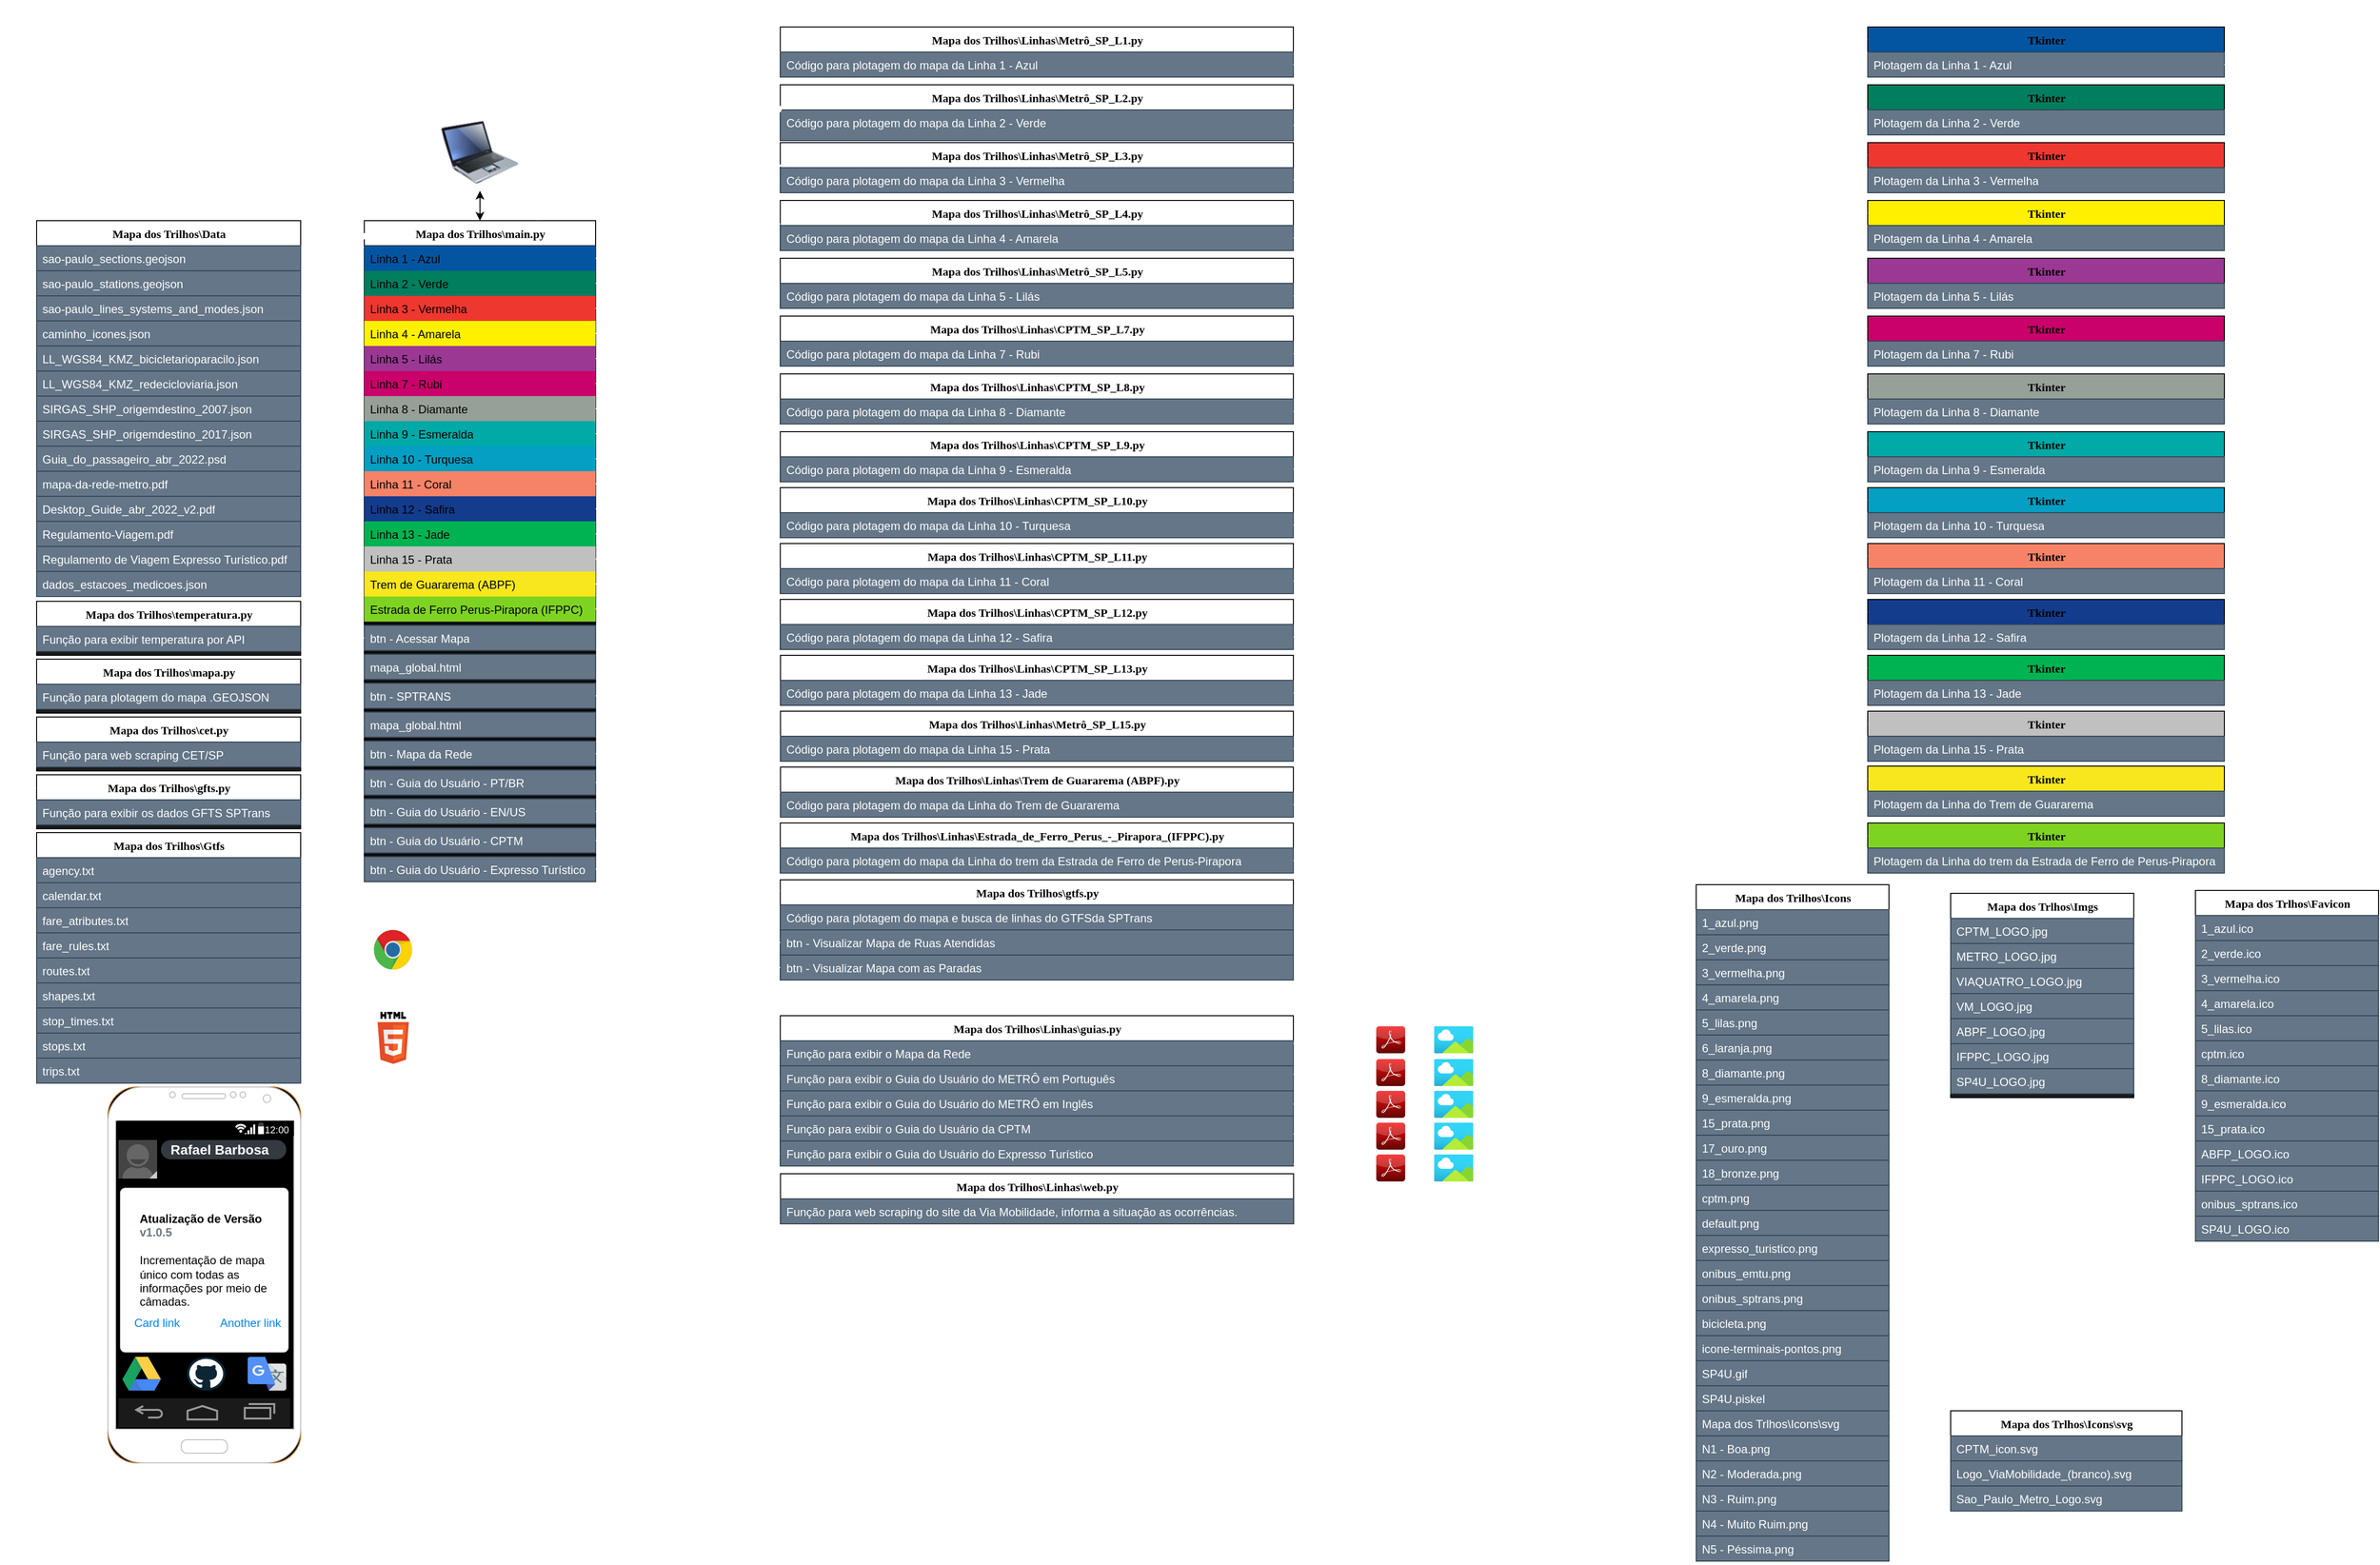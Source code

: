 <mxfile>
    <diagram name="Page-1" id="9f46799a-70d6-7492-0946-bef42562c5a5">
        <mxGraphModel dx="5446" dy="1203" grid="1" gridSize="10" guides="1" tooltips="1" connect="1" arrows="1" fold="1" page="1" pageScale="1" pageWidth="2439" pageHeight="1700" background="none" math="0" shadow="0">
            <root>
                <mxCell id="0"/>
                <mxCell id="1" parent="0"/>
                <mxCell id="78961159f06e98e8-17" value="Mapa dos Trilhos\\main.py" style="swimlane;html=1;fontStyle=1;align=center;verticalAlign=top;childLayout=stackLayout;horizontal=1;startSize=26;horizontalStack=0;resizeParent=1;resizeLast=0;collapsible=1;marginBottom=0;swimlaneFillColor=#1A1A1A;rounded=0;shadow=0;comic=0;labelBackgroundColor=none;strokeWidth=1;fontFamily=Verdana;fontSize=12;" parent="1" vertex="1">
                    <mxGeometry x="340" y="301" width="240" height="686" as="geometry">
                        <mxRectangle x="20" y="10" width="90" height="30" as="alternateBounds"/>
                    </mxGeometry>
                </mxCell>
                <mxCell id="78961159f06e98e8-21" value="Linha 1 - Azul" style="text;html=1;strokeColor=none;fillColor=#0455A1;align=left;verticalAlign=top;spacingLeft=4;spacingRight=4;whiteSpace=wrap;overflow=hidden;rotatable=0;points=[[0,0.5],[1,0.5]];portConstraint=eastwest;labelBackgroundColor=none;" parent="78961159f06e98e8-17" vertex="1">
                    <mxGeometry y="26" width="240" height="26" as="geometry"/>
                </mxCell>
                <mxCell id="78961159f06e98e8-23" value="Linha 2 - Verde" style="text;html=1;strokeColor=none;fillColor=#007E5E;align=left;verticalAlign=top;spacingLeft=4;spacingRight=4;whiteSpace=wrap;overflow=hidden;rotatable=0;points=[[0,0.5],[1,0.5]];portConstraint=eastwest;labelBackgroundColor=none;" parent="78961159f06e98e8-17" vertex="1">
                    <mxGeometry y="52" width="240" height="26" as="geometry"/>
                </mxCell>
                <mxCell id="78961159f06e98e8-25" value="Linha 3 - Vermelha" style="text;html=1;strokeColor=none;fillColor=#EE372F;align=left;verticalAlign=top;spacingLeft=4;spacingRight=4;whiteSpace=wrap;overflow=hidden;rotatable=0;points=[[0,0.5],[1,0.5]];portConstraint=eastwest;labelBackgroundColor=none;" parent="78961159f06e98e8-17" vertex="1">
                    <mxGeometry y="78" width="240" height="26" as="geometry"/>
                </mxCell>
                <mxCell id="78961159f06e98e8-26" value="Linha 4 - Amarela" style="text;html=1;strokeColor=none;fillColor=#FFF000;align=left;verticalAlign=top;spacingLeft=4;spacingRight=4;whiteSpace=wrap;overflow=hidden;rotatable=0;points=[[0,0.5],[1,0.5]];portConstraint=eastwest;labelBackgroundColor=none;" parent="78961159f06e98e8-17" vertex="1">
                    <mxGeometry y="104" width="240" height="26" as="geometry"/>
                </mxCell>
                <mxCell id="78961159f06e98e8-24" value="Linha 5 - Lilás" style="text;html=1;strokeColor=none;fillColor=#9B3894;align=left;verticalAlign=top;spacingLeft=4;spacingRight=4;whiteSpace=wrap;overflow=hidden;rotatable=0;points=[[0,0.5],[1,0.5]];portConstraint=eastwest;labelBackgroundColor=none;" parent="78961159f06e98e8-17" vertex="1">
                    <mxGeometry y="130" width="240" height="26" as="geometry"/>
                </mxCell>
                <mxCell id="Uw6NDQKVYuT3fAhIhadP-6" value="Linha 7 - Rubi" style="text;html=1;strokeColor=none;fillColor=#CA016B;align=left;verticalAlign=top;spacingLeft=4;spacingRight=4;whiteSpace=wrap;overflow=hidden;rotatable=0;points=[[0,0.5],[1,0.5]];portConstraint=eastwest;labelBackgroundColor=none;" parent="78961159f06e98e8-17" vertex="1">
                    <mxGeometry y="156" width="240" height="26" as="geometry"/>
                </mxCell>
                <mxCell id="Uw6NDQKVYuT3fAhIhadP-5" value="Linha 8 - Diamante" style="text;html=1;strokeColor=none;fillColor=#97A098;align=left;verticalAlign=top;spacingLeft=4;spacingRight=4;whiteSpace=wrap;overflow=hidden;rotatable=0;points=[[0,0.5],[1,0.5]];portConstraint=eastwest;labelBackgroundColor=none;" parent="78961159f06e98e8-17" vertex="1">
                    <mxGeometry y="182" width="240" height="26" as="geometry"/>
                </mxCell>
                <mxCell id="Uw6NDQKVYuT3fAhIhadP-3" value="Linha 9 - Esmeralda" style="text;html=1;strokeColor=none;fillColor=#01A9A7;align=left;verticalAlign=top;spacingLeft=4;spacingRight=4;whiteSpace=wrap;overflow=hidden;rotatable=0;points=[[0,0.5],[1,0.5]];portConstraint=eastwest;labelBackgroundColor=none;" parent="78961159f06e98e8-17" vertex="1">
                    <mxGeometry y="208" width="240" height="26" as="geometry"/>
                </mxCell>
                <mxCell id="Uw6NDQKVYuT3fAhIhadP-4" value="Linha 10 - Turquesa" style="text;html=1;strokeColor=none;fillColor=#049FC3;align=left;verticalAlign=top;spacingLeft=4;spacingRight=4;whiteSpace=wrap;overflow=hidden;rotatable=0;points=[[0,0.5],[1,0.5]];portConstraint=eastwest;labelBackgroundColor=none;" parent="78961159f06e98e8-17" vertex="1">
                    <mxGeometry y="234" width="240" height="26" as="geometry"/>
                </mxCell>
                <mxCell id="Uw6NDQKVYuT3fAhIhadP-20" value="Linha 11 - Coral" style="text;html=1;strokeColor=none;fillColor=#F68368;align=left;verticalAlign=top;spacingLeft=4;spacingRight=4;whiteSpace=wrap;overflow=hidden;rotatable=0;points=[[0,0.5],[1,0.5]];portConstraint=eastwest;labelBackgroundColor=none;" parent="78961159f06e98e8-17" vertex="1">
                    <mxGeometry y="260" width="240" height="26" as="geometry"/>
                </mxCell>
                <mxCell id="Uw6NDQKVYuT3fAhIhadP-19" value="Linha 12 - Safira" style="text;html=1;strokeColor=none;fillColor=#133C8D;align=left;verticalAlign=top;spacingLeft=4;spacingRight=4;whiteSpace=wrap;overflow=hidden;rotatable=0;points=[[0,0.5],[1,0.5]];portConstraint=eastwest;labelBackgroundColor=none;" parent="78961159f06e98e8-17" vertex="1">
                    <mxGeometry y="286" width="240" height="26" as="geometry"/>
                </mxCell>
                <mxCell id="Uw6NDQKVYuT3fAhIhadP-18" value="Linha 13 - Jade" style="text;html=1;strokeColor=none;fillColor=#00B352;align=left;verticalAlign=top;spacingLeft=4;spacingRight=4;whiteSpace=wrap;overflow=hidden;rotatable=0;points=[[0,0.5],[1,0.5]];portConstraint=eastwest;labelBackgroundColor=none;" parent="78961159f06e98e8-17" vertex="1">
                    <mxGeometry y="312" width="240" height="26" as="geometry"/>
                </mxCell>
                <mxCell id="Uw6NDQKVYuT3fAhIhadP-21" value="Linha 15 - Prata" style="text;html=1;strokeColor=none;fillColor=#C0C0C0;align=left;verticalAlign=top;spacingLeft=4;spacingRight=4;whiteSpace=wrap;overflow=hidden;rotatable=0;points=[[0,0.5],[1,0.5]];portConstraint=eastwest;labelBackgroundColor=none;" parent="78961159f06e98e8-17" vertex="1">
                    <mxGeometry y="338" width="240" height="26" as="geometry"/>
                </mxCell>
                <mxCell id="DLEIIGMAwjSktPikzDus-1" value="Trem de Guararema (ABPF)" style="text;html=1;strokeColor=none;fillColor=#f8e71c;align=left;verticalAlign=top;spacingLeft=4;spacingRight=4;whiteSpace=wrap;overflow=hidden;rotatable=0;points=[[0,0.5],[1,0.5]];portConstraint=eastwest;labelBackgroundColor=none;" parent="78961159f06e98e8-17" vertex="1">
                    <mxGeometry y="364" width="240" height="26" as="geometry"/>
                </mxCell>
                <mxCell id="DLEIIGMAwjSktPikzDus-2" value="Estrada de Ferro Perus-Pirapora (IFPPC)" style="text;html=1;strokeColor=none;fillColor=#7ed321;align=left;verticalAlign=top;spacingLeft=4;spacingRight=4;whiteSpace=wrap;overflow=hidden;rotatable=0;points=[[0,0.5],[1,0.5]];portConstraint=eastwest;labelBackgroundColor=none;" parent="78961159f06e98e8-17" vertex="1">
                    <mxGeometry y="390" width="240" height="26" as="geometry"/>
                </mxCell>
                <mxCell id="78961159f06e98e8-19" value="" style="line;html=1;strokeWidth=1;fillColor=none;align=left;verticalAlign=middle;spacingTop=-1;spacingLeft=3;spacingRight=3;rotatable=0;labelPosition=right;points=[];portConstraint=eastwest;labelBackgroundColor=none;" parent="78961159f06e98e8-17" vertex="1">
                    <mxGeometry y="416" width="240" height="4" as="geometry"/>
                </mxCell>
                <mxCell id="DLEIIGMAwjSktPikzDus-3" value="btn - Acessar Mapa" style="text;html=1;strokeColor=#314354;fillColor=#647687;align=left;verticalAlign=top;spacingLeft=4;spacingRight=4;whiteSpace=wrap;overflow=hidden;rotatable=0;points=[[0,0.5],[1,0.5]];portConstraint=eastwest;labelBackgroundColor=none;fontColor=#ffffff;" parent="78961159f06e98e8-17" vertex="1">
                    <mxGeometry y="420" width="240" height="26" as="geometry"/>
                </mxCell>
                <mxCell id="DLEIIGMAwjSktPikzDus-35" value="" style="line;html=1;strokeWidth=1;fillColor=none;align=left;verticalAlign=middle;spacingTop=-1;spacingLeft=3;spacingRight=3;rotatable=0;labelPosition=right;points=[];portConstraint=eastwest;labelBackgroundColor=none;" parent="78961159f06e98e8-17" vertex="1">
                    <mxGeometry y="446" width="240" height="4" as="geometry"/>
                </mxCell>
                <mxCell id="DLEIIGMAwjSktPikzDus-34" value="mapa_global.html" style="text;html=1;strokeColor=#314354;fillColor=#647687;align=left;verticalAlign=top;spacingLeft=4;spacingRight=4;whiteSpace=wrap;overflow=hidden;rotatable=0;points=[[0,0.5],[1,0.5]];portConstraint=eastwest;labelBackgroundColor=none;fontColor=#ffffff;" parent="78961159f06e98e8-17" vertex="1">
                    <mxGeometry y="450" width="240" height="26" as="geometry"/>
                </mxCell>
                <mxCell id="121" value="" style="line;html=1;strokeWidth=1;fillColor=none;align=left;verticalAlign=middle;spacingTop=-1;spacingLeft=3;spacingRight=3;rotatable=0;labelPosition=right;points=[];portConstraint=eastwest;labelBackgroundColor=none;" parent="78961159f06e98e8-17" vertex="1">
                    <mxGeometry y="476" width="240" height="4" as="geometry"/>
                </mxCell>
                <mxCell id="122" value="btn - SPTRANS" style="text;html=1;strokeColor=#314354;fillColor=#647687;align=left;verticalAlign=top;spacingLeft=4;spacingRight=4;whiteSpace=wrap;overflow=hidden;rotatable=0;points=[[0,0.5],[1,0.5]];portConstraint=eastwest;labelBackgroundColor=none;fontColor=#ffffff;" parent="78961159f06e98e8-17" vertex="1">
                    <mxGeometry y="480" width="240" height="26" as="geometry"/>
                </mxCell>
                <mxCell id="130" value="" style="line;html=1;strokeWidth=1;fillColor=none;align=left;verticalAlign=middle;spacingTop=-1;spacingLeft=3;spacingRight=3;rotatable=0;labelPosition=right;points=[];portConstraint=eastwest;labelBackgroundColor=none;" parent="78961159f06e98e8-17" vertex="1">
                    <mxGeometry y="506" width="240" height="4" as="geometry"/>
                </mxCell>
                <mxCell id="128" value="mapa_global.html" style="text;html=1;strokeColor=#314354;fillColor=#647687;align=left;verticalAlign=top;spacingLeft=4;spacingRight=4;whiteSpace=wrap;overflow=hidden;rotatable=0;points=[[0,0.5],[1,0.5]];portConstraint=eastwest;labelBackgroundColor=none;fontColor=#ffffff;" parent="78961159f06e98e8-17" vertex="1">
                    <mxGeometry y="510" width="240" height="26" as="geometry"/>
                </mxCell>
                <mxCell id="131" value="" style="line;html=1;strokeWidth=1;fillColor=none;align=left;verticalAlign=middle;spacingTop=-1;spacingLeft=3;spacingRight=3;rotatable=0;labelPosition=right;points=[];portConstraint=eastwest;labelBackgroundColor=none;" parent="78961159f06e98e8-17" vertex="1">
                    <mxGeometry y="536" width="240" height="4" as="geometry"/>
                </mxCell>
                <mxCell id="129" value="btn - Mapa da Rede" style="text;html=1;strokeColor=#314354;fillColor=#647687;align=left;verticalAlign=top;spacingLeft=4;spacingRight=4;whiteSpace=wrap;overflow=hidden;rotatable=0;points=[[0,0.5],[1,0.5]];portConstraint=eastwest;labelBackgroundColor=none;fontColor=#ffffff;" parent="78961159f06e98e8-17" vertex="1">
                    <mxGeometry y="540" width="240" height="26" as="geometry"/>
                </mxCell>
                <mxCell id="155" value="" style="line;html=1;strokeWidth=1;fillColor=none;align=left;verticalAlign=middle;spacingTop=-1;spacingLeft=3;spacingRight=3;rotatable=0;labelPosition=right;points=[];portConstraint=eastwest;labelBackgroundColor=none;" parent="78961159f06e98e8-17" vertex="1">
                    <mxGeometry y="566" width="240" height="4" as="geometry"/>
                </mxCell>
                <mxCell id="151" value="btn - Guia do Usuário - PT/BR" style="text;html=1;strokeColor=#314354;fillColor=#647687;align=left;verticalAlign=top;spacingLeft=4;spacingRight=4;whiteSpace=wrap;overflow=hidden;rotatable=0;points=[[0,0.5],[1,0.5]];portConstraint=eastwest;labelBackgroundColor=none;fontColor=#ffffff;" parent="78961159f06e98e8-17" vertex="1">
                    <mxGeometry y="570" width="240" height="26" as="geometry"/>
                </mxCell>
                <mxCell id="156" value="" style="line;html=1;strokeWidth=1;fillColor=none;align=left;verticalAlign=middle;spacingTop=-1;spacingLeft=3;spacingRight=3;rotatable=0;labelPosition=right;points=[];portConstraint=eastwest;labelBackgroundColor=none;" parent="78961159f06e98e8-17" vertex="1">
                    <mxGeometry y="596" width="240" height="4" as="geometry"/>
                </mxCell>
                <mxCell id="152" value="btn - Guia do Usuário - EN/US" style="text;html=1;strokeColor=#314354;fillColor=#647687;align=left;verticalAlign=top;spacingLeft=4;spacingRight=4;whiteSpace=wrap;overflow=hidden;rotatable=0;points=[[0,0.5],[1,0.5]];portConstraint=eastwest;labelBackgroundColor=none;fontColor=#ffffff;" parent="78961159f06e98e8-17" vertex="1">
                    <mxGeometry y="600" width="240" height="26" as="geometry"/>
                </mxCell>
                <mxCell id="157" value="" style="line;html=1;strokeWidth=1;fillColor=none;align=left;verticalAlign=middle;spacingTop=-1;spacingLeft=3;spacingRight=3;rotatable=0;labelPosition=right;points=[];portConstraint=eastwest;labelBackgroundColor=none;" parent="78961159f06e98e8-17" vertex="1">
                    <mxGeometry y="626" width="240" height="4" as="geometry"/>
                </mxCell>
                <mxCell id="153" value="btn - Guia do Usuário - CPTM" style="text;html=1;strokeColor=#314354;fillColor=#647687;align=left;verticalAlign=top;spacingLeft=4;spacingRight=4;whiteSpace=wrap;overflow=hidden;rotatable=0;points=[[0,0.5],[1,0.5]];portConstraint=eastwest;labelBackgroundColor=none;fontColor=#ffffff;" parent="78961159f06e98e8-17" vertex="1">
                    <mxGeometry y="630" width="240" height="26" as="geometry"/>
                </mxCell>
                <mxCell id="158" value="" style="line;html=1;strokeWidth=1;fillColor=none;align=left;verticalAlign=middle;spacingTop=-1;spacingLeft=3;spacingRight=3;rotatable=0;labelPosition=right;points=[];portConstraint=eastwest;labelBackgroundColor=none;" parent="78961159f06e98e8-17" vertex="1">
                    <mxGeometry y="656" width="240" height="4" as="geometry"/>
                </mxCell>
                <mxCell id="154" value="btn - Guia do Usuário - Expresso Turístico" style="text;html=1;strokeColor=#314354;fillColor=#647687;align=left;verticalAlign=top;spacingLeft=4;spacingRight=4;whiteSpace=wrap;overflow=hidden;rotatable=0;points=[[0,0.5],[1,0.5]];portConstraint=eastwest;labelBackgroundColor=none;fontColor=#ffffff;" parent="78961159f06e98e8-17" vertex="1">
                    <mxGeometry y="660" width="240" height="26" as="geometry"/>
                </mxCell>
                <mxCell id="DLEIIGMAwjSktPikzDus-188" style="edgeStyle=orthogonalEdgeStyle;rounded=0;orthogonalLoop=1;jettySize=auto;html=1;entryX=0.001;entryY=0.015;entryDx=0;entryDy=0;fontFamily=Helvetica;fontSize=12;fontColor=default;entryPerimeter=0;startArrow=classic;startFill=1;strokeColor=#ffffff;" parent="1" source="DLEIIGMAwjSktPikzDus-5" target="DLEIIGMAwjSktPikzDus-117" edge="1">
                    <mxGeometry relative="1" as="geometry">
                        <Array as="points">
                            <mxPoint x="1670" y="126"/>
                            <mxPoint x="1670" y="1000"/>
                            <mxPoint x="1722" y="1000"/>
                        </Array>
                    </mxGeometry>
                </mxCell>
                <mxCell id="DLEIIGMAwjSktPikzDus-5" value="Mapa dos Trilhos\\Linhas\\Metrô_SP_L1.py" style="swimlane;html=1;fontStyle=1;align=center;verticalAlign=top;childLayout=stackLayout;horizontal=1;startSize=26;horizontalStack=0;resizeParent=1;resizeLast=0;collapsible=1;marginBottom=0;swimlaneFillColor=#1A1A1A;rounded=0;shadow=0;comic=0;labelBackgroundColor=none;strokeWidth=1;fontFamily=Verdana;fontSize=12;" parent="1" vertex="1">
                    <mxGeometry x="771.62" y="100" width="532.38" height="52" as="geometry">
                        <mxRectangle x="20" y="10" width="90" height="30" as="alternateBounds"/>
                    </mxGeometry>
                </mxCell>
                <mxCell id="DLEIIGMAwjSktPikzDus-6" value="Código para plotagem do mapa da Linha 1 - Azul" style="text;html=1;strokeColor=#314354;fillColor=#647687;align=left;verticalAlign=top;spacingLeft=4;spacingRight=4;whiteSpace=wrap;overflow=hidden;rotatable=0;points=[[0,0.5],[1,0.5]];portConstraint=eastwest;labelBackgroundColor=none;fontColor=#ffffff;" parent="DLEIIGMAwjSktPikzDus-5" vertex="1">
                    <mxGeometry y="26" width="532.38" height="26" as="geometry"/>
                </mxCell>
                <mxCell id="DLEIIGMAwjSktPikzDus-31" value="" style="edgeStyle=orthogonalEdgeStyle;rounded=0;orthogonalLoop=1;jettySize=auto;html=1;fontFamily=Helvetica;fontSize=12;fontColor=default;startArrow=block;startFill=1;strokeColor=#FFFFFF;" parent="1" source="DLEIIGMAwjSktPikzDus-27" target="DLEIIGMAwjSktPikzDus-30" edge="1">
                    <mxGeometry relative="1" as="geometry"/>
                </mxCell>
                <mxCell id="DLEIIGMAwjSktPikzDus-27" value="" style="dashed=0;outlineConnect=0;html=1;align=center;labelPosition=center;verticalLabelPosition=bottom;verticalAlign=top;shape=mxgraph.weblogos.chrome;fillStyle=solid;strokeColor=default;fontFamily=Helvetica;fontSize=12;fontColor=default;fillColor=default;" parent="1" vertex="1">
                    <mxGeometry x="350.0" y="1037" width="40" height="42" as="geometry"/>
                </mxCell>
                <mxCell id="DLEIIGMAwjSktPikzDus-202" style="edgeStyle=orthogonalEdgeStyle;rounded=0;orthogonalLoop=1;jettySize=auto;html=1;entryX=-0.01;entryY=0.513;entryDx=0;entryDy=0;fontFamily=Helvetica;fontSize=12;fontColor=default;strokeColor=#FFFFFF;entryPerimeter=0;" parent="1" source="DLEIIGMAwjSktPikzDus-27" target="DLEIIGMAwjSktPikzDus-34" edge="1">
                    <mxGeometry relative="1" as="geometry">
                        <mxPoint x="450" y="1080" as="sourcePoint"/>
                        <Array as="points">
                            <mxPoint x="370" y="1105"/>
                            <mxPoint x="320" y="1105"/>
                            <mxPoint x="320" y="764"/>
                        </Array>
                        <mxPoint x="340.0" y="819" as="targetPoint"/>
                    </mxGeometry>
                </mxCell>
                <mxCell id="DLEIIGMAwjSktPikzDus-30" value="" style="dashed=0;outlineConnect=0;html=1;align=center;labelPosition=center;verticalLabelPosition=bottom;verticalAlign=top;shape=mxgraph.weblogos.html5;fillStyle=solid;strokeColor=default;fontFamily=Helvetica;fontSize=12;fontColor=default;fillColor=default;" parent="1" vertex="1">
                    <mxGeometry x="353.8" y="1122" width="32.4" height="54" as="geometry"/>
                </mxCell>
                <mxCell id="DLEIIGMAwjSktPikzDus-116" style="edgeStyle=orthogonalEdgeStyle;rounded=0;orthogonalLoop=1;jettySize=auto;html=1;entryX=0;entryY=0.029;entryDx=0;entryDy=0;fontFamily=Helvetica;fontSize=12;fontColor=default;entryPerimeter=0;exitX=0.999;exitY=0.108;exitDx=0;exitDy=0;exitPerimeter=0;startArrow=none;startFill=0;strokeColor=#FFFFFF;" parent="1" source="DLEIIGMAwjSktPikzDus-112" target="78961159f06e98e8-17" edge="1">
                    <mxGeometry relative="1" as="geometry">
                        <Array as="points">
                            <mxPoint x="330" y="315"/>
                            <mxPoint x="330" y="317"/>
                        </Array>
                    </mxGeometry>
                </mxCell>
                <mxCell id="DLEIIGMAwjSktPikzDus-112" value="Mapa dos Trilhos\\Data" style="swimlane;html=1;fontStyle=1;align=center;verticalAlign=top;childLayout=stackLayout;horizontal=1;startSize=26;horizontalStack=0;resizeParent=1;resizeLast=0;collapsible=1;marginBottom=0;swimlaneFillColor=#1A1A1A;rounded=0;shadow=0;comic=0;labelBackgroundColor=none;strokeWidth=1;fontFamily=Verdana;fontSize=12;" parent="1" vertex="1">
                    <mxGeometry y="301" width="274" height="390" as="geometry">
                        <mxRectangle x="20" y="10" width="90" height="30" as="alternateBounds"/>
                    </mxGeometry>
                </mxCell>
                <mxCell id="DLEIIGMAwjSktPikzDus-113" value="sao-paulo_sections.geojson" style="text;html=1;strokeColor=#314354;fillColor=#647687;align=left;verticalAlign=top;spacingLeft=4;spacingRight=4;whiteSpace=wrap;overflow=hidden;rotatable=0;points=[[0,0.5],[1,0.5]];portConstraint=eastwest;labelBackgroundColor=none;fontColor=#ffffff;" parent="DLEIIGMAwjSktPikzDus-112" vertex="1">
                    <mxGeometry y="26" width="274" height="26" as="geometry"/>
                </mxCell>
                <mxCell id="DLEIIGMAwjSktPikzDus-114" value="sao-paulo_stations.geojson" style="text;html=1;strokeColor=#314354;fillColor=#647687;align=left;verticalAlign=top;spacingLeft=4;spacingRight=4;whiteSpace=wrap;overflow=hidden;rotatable=0;points=[[0,0.5],[1,0.5]];portConstraint=eastwest;labelBackgroundColor=none;fontColor=#ffffff;" parent="DLEIIGMAwjSktPikzDus-112" vertex="1">
                    <mxGeometry y="52" width="274" height="26" as="geometry"/>
                </mxCell>
                <mxCell id="DLEIIGMAwjSktPikzDus-115" value="sao-paulo_lines_systems_and_modes.json" style="text;html=1;strokeColor=#314354;fillColor=#647687;align=left;verticalAlign=top;spacingLeft=4;spacingRight=4;whiteSpace=wrap;overflow=hidden;rotatable=0;points=[[0,0.5],[1,0.5]];portConstraint=eastwest;labelBackgroundColor=none;fontColor=#ffffff;" parent="DLEIIGMAwjSktPikzDus-112" vertex="1">
                    <mxGeometry y="78" width="274" height="26" as="geometry"/>
                </mxCell>
                <mxCell id="81" value="caminho_icones.json" style="text;html=1;strokeColor=#314354;fillColor=#647687;align=left;verticalAlign=top;spacingLeft=4;spacingRight=4;whiteSpace=wrap;overflow=hidden;rotatable=0;points=[[0,0.5],[1,0.5]];portConstraint=eastwest;labelBackgroundColor=none;fontColor=#ffffff;" parent="DLEIIGMAwjSktPikzDus-112" vertex="1">
                    <mxGeometry y="104" width="274" height="26" as="geometry"/>
                </mxCell>
                <mxCell id="136" value="LL_WGS84_KMZ_bicicletarioparacilo.json" style="text;html=1;strokeColor=#314354;fillColor=#647687;align=left;verticalAlign=top;spacingLeft=4;spacingRight=4;whiteSpace=wrap;overflow=hidden;rotatable=0;points=[[0,0.5],[1,0.5]];portConstraint=eastwest;labelBackgroundColor=none;fontColor=#ffffff;" parent="DLEIIGMAwjSktPikzDus-112" vertex="1">
                    <mxGeometry y="130" width="274" height="26" as="geometry"/>
                </mxCell>
                <mxCell id="137" value="LL_WGS84_KMZ_redecicloviaria.json" style="text;html=1;strokeColor=#314354;fillColor=#647687;align=left;verticalAlign=top;spacingLeft=4;spacingRight=4;whiteSpace=wrap;overflow=hidden;rotatable=0;points=[[0,0.5],[1,0.5]];portConstraint=eastwest;labelBackgroundColor=none;fontColor=#ffffff;" parent="DLEIIGMAwjSktPikzDus-112" vertex="1">
                    <mxGeometry y="156" width="274" height="26" as="geometry"/>
                </mxCell>
                <mxCell id="138" value="SIRGAS_SHP_origemdestino_2007.json" style="text;html=1;strokeColor=#314354;fillColor=#647687;align=left;verticalAlign=top;spacingLeft=4;spacingRight=4;whiteSpace=wrap;overflow=hidden;rotatable=0;points=[[0,0.5],[1,0.5]];portConstraint=eastwest;labelBackgroundColor=none;fontColor=#ffffff;" parent="DLEIIGMAwjSktPikzDus-112" vertex="1">
                    <mxGeometry y="182" width="274" height="26" as="geometry"/>
                </mxCell>
                <mxCell id="140" value="SIRGAS_SHP_origemdestino_2017.json" style="text;html=1;strokeColor=#314354;fillColor=#647687;align=left;verticalAlign=top;spacingLeft=4;spacingRight=4;whiteSpace=wrap;overflow=hidden;rotatable=0;points=[[0,0.5],[1,0.5]];portConstraint=eastwest;labelBackgroundColor=none;fontColor=#ffffff;" parent="DLEIIGMAwjSktPikzDus-112" vertex="1">
                    <mxGeometry y="208" width="274" height="26" as="geometry"/>
                </mxCell>
                <mxCell id="146" value="Guia_do_passageiro_abr_2022.psd" style="text;html=1;strokeColor=#314354;fillColor=#647687;align=left;verticalAlign=top;spacingLeft=4;spacingRight=4;whiteSpace=wrap;overflow=hidden;rotatable=0;points=[[0,0.5],[1,0.5]];portConstraint=eastwest;labelBackgroundColor=none;fontColor=#ffffff;" parent="DLEIIGMAwjSktPikzDus-112" vertex="1">
                    <mxGeometry y="234" width="274" height="26" as="geometry"/>
                </mxCell>
                <mxCell id="147" value="mapa-da-rede-metro.pdf" style="text;html=1;strokeColor=#314354;fillColor=#647687;align=left;verticalAlign=top;spacingLeft=4;spacingRight=4;whiteSpace=wrap;overflow=hidden;rotatable=0;points=[[0,0.5],[1,0.5]];portConstraint=eastwest;labelBackgroundColor=none;fontColor=#ffffff;" parent="DLEIIGMAwjSktPikzDus-112" vertex="1">
                    <mxGeometry y="260" width="274" height="26" as="geometry"/>
                </mxCell>
                <mxCell id="148" value="Desktop_Guide_abr_2022_v2.pdf" style="text;html=1;strokeColor=#314354;fillColor=#647687;align=left;verticalAlign=top;spacingLeft=4;spacingRight=4;whiteSpace=wrap;overflow=hidden;rotatable=0;points=[[0,0.5],[1,0.5]];portConstraint=eastwest;labelBackgroundColor=none;fontColor=#ffffff;" parent="DLEIIGMAwjSktPikzDus-112" vertex="1">
                    <mxGeometry y="286" width="274" height="26" as="geometry"/>
                </mxCell>
                <mxCell id="149" value="Regulamento-Viagem.pdf" style="text;html=1;strokeColor=#314354;fillColor=#647687;align=left;verticalAlign=top;spacingLeft=4;spacingRight=4;whiteSpace=wrap;overflow=hidden;rotatable=0;points=[[0,0.5],[1,0.5]];portConstraint=eastwest;labelBackgroundColor=none;fontColor=#ffffff;" parent="DLEIIGMAwjSktPikzDus-112" vertex="1">
                    <mxGeometry y="312" width="274" height="26" as="geometry"/>
                </mxCell>
                <mxCell id="150" value="Regulamento de Viagem Expresso Turístico.pdf" style="text;html=1;strokeColor=#314354;fillColor=#647687;align=left;verticalAlign=top;spacingLeft=4;spacingRight=4;whiteSpace=wrap;overflow=hidden;rotatable=0;points=[[0,0.5],[1,0.5]];portConstraint=eastwest;labelBackgroundColor=none;fontColor=#ffffff;" parent="DLEIIGMAwjSktPikzDus-112" vertex="1">
                    <mxGeometry y="338" width="274" height="26" as="geometry"/>
                </mxCell>
                <mxCell id="204" value="dados_estacoes_medicoes.json" style="text;html=1;strokeColor=#314354;fillColor=#647687;align=left;verticalAlign=top;spacingLeft=4;spacingRight=4;whiteSpace=wrap;overflow=hidden;rotatable=0;points=[[0,0.5],[1,0.5]];portConstraint=eastwest;labelBackgroundColor=none;fontColor=#ffffff;" vertex="1" parent="DLEIIGMAwjSktPikzDus-112">
                    <mxGeometry y="364" width="274" height="26" as="geometry"/>
                </mxCell>
                <mxCell id="101" style="edgeStyle=none;html=1;entryX=-0.011;entryY=0.047;entryDx=0;entryDy=0;entryPerimeter=0;exitX=1.015;exitY=0.027;exitDx=0;exitDy=0;exitPerimeter=0;startArrow=classic;startFill=1;strokeColor=#FFFFFF;" parent="1" source="DLEIIGMAwjSktPikzDus-117" target="DLEIIGMAwjSktPikzDus-142" edge="1">
                    <mxGeometry relative="1" as="geometry"/>
                </mxCell>
                <mxCell id="DLEIIGMAwjSktPikzDus-117" value="Mapa dos Trilhos\\Icons" style="swimlane;html=1;fontStyle=1;align=center;verticalAlign=top;childLayout=stackLayout;horizontal=1;startSize=26;horizontalStack=0;resizeParent=1;resizeLast=0;collapsible=1;marginBottom=0;swimlaneFillColor=#1A1A1A;rounded=0;shadow=0;comic=0;labelBackgroundColor=none;strokeWidth=1;fontFamily=Verdana;fontSize=12;" parent="1" vertex="1">
                    <mxGeometry x="1722" y="990" width="200" height="702" as="geometry">
                        <mxRectangle x="20" y="10" width="90" height="30" as="alternateBounds"/>
                    </mxGeometry>
                </mxCell>
                <mxCell id="DLEIIGMAwjSktPikzDus-118" value="1_azul.png" style="text;html=1;strokeColor=#314354;fillColor=#647687;align=left;verticalAlign=top;spacingLeft=4;spacingRight=4;whiteSpace=wrap;overflow=hidden;rotatable=0;points=[[0,0.5],[1,0.5]];portConstraint=eastwest;labelBackgroundColor=none;fontColor=#ffffff;" parent="DLEIIGMAwjSktPikzDus-117" vertex="1">
                    <mxGeometry y="26" width="200" height="26" as="geometry"/>
                </mxCell>
                <mxCell id="DLEIIGMAwjSktPikzDus-119" value="2_verde.png" style="text;html=1;strokeColor=#314354;fillColor=#647687;align=left;verticalAlign=top;spacingLeft=4;spacingRight=4;whiteSpace=wrap;overflow=hidden;rotatable=0;points=[[0,0.5],[1,0.5]];portConstraint=eastwest;labelBackgroundColor=none;fontColor=#ffffff;" parent="DLEIIGMAwjSktPikzDus-117" vertex="1">
                    <mxGeometry y="52" width="200" height="26" as="geometry"/>
                </mxCell>
                <mxCell id="DLEIIGMAwjSktPikzDus-120" value="3_vermelha.png" style="text;html=1;strokeColor=#314354;fillColor=#647687;align=left;verticalAlign=top;spacingLeft=4;spacingRight=4;whiteSpace=wrap;overflow=hidden;rotatable=0;points=[[0,0.5],[1,0.5]];portConstraint=eastwest;labelBackgroundColor=none;fontColor=#ffffff;" parent="DLEIIGMAwjSktPikzDus-117" vertex="1">
                    <mxGeometry y="78" width="200" height="26" as="geometry"/>
                </mxCell>
                <mxCell id="DLEIIGMAwjSktPikzDus-121" value="4_amarela.png" style="text;html=1;strokeColor=#314354;fillColor=#647687;align=left;verticalAlign=top;spacingLeft=4;spacingRight=4;whiteSpace=wrap;overflow=hidden;rotatable=0;points=[[0,0.5],[1,0.5]];portConstraint=eastwest;labelBackgroundColor=none;fontColor=#ffffff;" parent="DLEIIGMAwjSktPikzDus-117" vertex="1">
                    <mxGeometry y="104" width="200" height="26" as="geometry"/>
                </mxCell>
                <mxCell id="DLEIIGMAwjSktPikzDus-124" value="5_lilas.png" style="text;html=1;strokeColor=#314354;fillColor=#647687;align=left;verticalAlign=top;spacingLeft=4;spacingRight=4;whiteSpace=wrap;overflow=hidden;rotatable=0;points=[[0,0.5],[1,0.5]];portConstraint=eastwest;labelBackgroundColor=none;fontColor=#ffffff;" parent="DLEIIGMAwjSktPikzDus-117" vertex="1">
                    <mxGeometry y="130" width="200" height="26" as="geometry"/>
                </mxCell>
                <mxCell id="DLEIIGMAwjSktPikzDus-125" value="6_laranja.png" style="text;html=1;strokeColor=#314354;fillColor=#647687;align=left;verticalAlign=top;spacingLeft=4;spacingRight=4;whiteSpace=wrap;overflow=hidden;rotatable=0;points=[[0,0.5],[1,0.5]];portConstraint=eastwest;labelBackgroundColor=none;fontColor=#ffffff;" parent="DLEIIGMAwjSktPikzDus-117" vertex="1">
                    <mxGeometry y="156" width="200" height="26" as="geometry"/>
                </mxCell>
                <mxCell id="DLEIIGMAwjSktPikzDus-126" value="8_diamante.png" style="text;html=1;strokeColor=#314354;fillColor=#647687;align=left;verticalAlign=top;spacingLeft=4;spacingRight=4;whiteSpace=wrap;overflow=hidden;rotatable=0;points=[[0,0.5],[1,0.5]];portConstraint=eastwest;labelBackgroundColor=none;fontColor=#ffffff;" parent="DLEIIGMAwjSktPikzDus-117" vertex="1">
                    <mxGeometry y="182" width="200" height="26" as="geometry"/>
                </mxCell>
                <mxCell id="DLEIIGMAwjSktPikzDus-127" value="9_esmeralda.png" style="text;html=1;strokeColor=#314354;fillColor=#647687;align=left;verticalAlign=top;spacingLeft=4;spacingRight=4;whiteSpace=wrap;overflow=hidden;rotatable=0;points=[[0,0.5],[1,0.5]];portConstraint=eastwest;labelBackgroundColor=none;fontColor=#ffffff;" parent="DLEIIGMAwjSktPikzDus-117" vertex="1">
                    <mxGeometry y="208" width="200" height="26" as="geometry"/>
                </mxCell>
                <mxCell id="DLEIIGMAwjSktPikzDus-128" value="15_prata.png" style="text;html=1;strokeColor=#314354;fillColor=#647687;align=left;verticalAlign=top;spacingLeft=4;spacingRight=4;whiteSpace=wrap;overflow=hidden;rotatable=0;points=[[0,0.5],[1,0.5]];portConstraint=eastwest;labelBackgroundColor=none;fontColor=#ffffff;" parent="DLEIIGMAwjSktPikzDus-117" vertex="1">
                    <mxGeometry y="234" width="200" height="26" as="geometry"/>
                </mxCell>
                <mxCell id="DLEIIGMAwjSktPikzDus-129" value="17_ouro.png" style="text;html=1;strokeColor=#314354;fillColor=#647687;align=left;verticalAlign=top;spacingLeft=4;spacingRight=4;whiteSpace=wrap;overflow=hidden;rotatable=0;points=[[0,0.5],[1,0.5]];portConstraint=eastwest;labelBackgroundColor=none;fontColor=#ffffff;" parent="DLEIIGMAwjSktPikzDus-117" vertex="1">
                    <mxGeometry y="260" width="200" height="26" as="geometry"/>
                </mxCell>
                <mxCell id="DLEIIGMAwjSktPikzDus-130" value="18_bronze.png" style="text;html=1;strokeColor=#314354;fillColor=#647687;align=left;verticalAlign=top;spacingLeft=4;spacingRight=4;whiteSpace=wrap;overflow=hidden;rotatable=0;points=[[0,0.5],[1,0.5]];portConstraint=eastwest;labelBackgroundColor=none;fontColor=#ffffff;" parent="DLEIIGMAwjSktPikzDus-117" vertex="1">
                    <mxGeometry y="286" width="200" height="26" as="geometry"/>
                </mxCell>
                <mxCell id="DLEIIGMAwjSktPikzDus-131" value="cptm.png" style="text;html=1;strokeColor=#314354;fillColor=#647687;align=left;verticalAlign=top;spacingLeft=4;spacingRight=4;whiteSpace=wrap;overflow=hidden;rotatable=0;points=[[0,0.5],[1,0.5]];portConstraint=eastwest;labelBackgroundColor=none;fontColor=#ffffff;" parent="DLEIIGMAwjSktPikzDus-117" vertex="1">
                    <mxGeometry y="312" width="200" height="26" as="geometry"/>
                </mxCell>
                <mxCell id="DLEIIGMAwjSktPikzDus-132" value="default.png" style="text;html=1;strokeColor=#314354;fillColor=#647687;align=left;verticalAlign=top;spacingLeft=4;spacingRight=4;whiteSpace=wrap;overflow=hidden;rotatable=0;points=[[0,0.5],[1,0.5]];portConstraint=eastwest;labelBackgroundColor=none;fontColor=#ffffff;" parent="DLEIIGMAwjSktPikzDus-117" vertex="1">
                    <mxGeometry y="338" width="200" height="26" as="geometry"/>
                </mxCell>
                <mxCell id="DLEIIGMAwjSktPikzDus-133" value="expresso_turistico.png" style="text;html=1;strokeColor=#314354;fillColor=#647687;align=left;verticalAlign=top;spacingLeft=4;spacingRight=4;whiteSpace=wrap;overflow=hidden;rotatable=0;points=[[0,0.5],[1,0.5]];portConstraint=eastwest;labelBackgroundColor=none;fontColor=#ffffff;" parent="DLEIIGMAwjSktPikzDus-117" vertex="1">
                    <mxGeometry y="364" width="200" height="26" as="geometry"/>
                </mxCell>
                <mxCell id="DLEIIGMAwjSktPikzDus-134" value="onibus_emtu.png" style="text;html=1;strokeColor=#314354;fillColor=#647687;align=left;verticalAlign=top;spacingLeft=4;spacingRight=4;whiteSpace=wrap;overflow=hidden;rotatable=0;points=[[0,0.5],[1,0.5]];portConstraint=eastwest;labelBackgroundColor=none;fontColor=#ffffff;" parent="DLEIIGMAwjSktPikzDus-117" vertex="1">
                    <mxGeometry y="390" width="200" height="26" as="geometry"/>
                </mxCell>
                <mxCell id="DLEIIGMAwjSktPikzDus-135" value="onibus_sptrans.png" style="text;html=1;strokeColor=#314354;fillColor=#647687;align=left;verticalAlign=top;spacingLeft=4;spacingRight=4;whiteSpace=wrap;overflow=hidden;rotatable=0;points=[[0,0.5],[1,0.5]];portConstraint=eastwest;labelBackgroundColor=none;fontColor=#ffffff;" parent="DLEIIGMAwjSktPikzDus-117" vertex="1">
                    <mxGeometry y="416" width="200" height="26" as="geometry"/>
                </mxCell>
                <mxCell id="144" value="bicicleta.png" style="text;html=1;strokeColor=#314354;fillColor=#647687;align=left;verticalAlign=top;spacingLeft=4;spacingRight=4;whiteSpace=wrap;overflow=hidden;rotatable=0;points=[[0,0.5],[1,0.5]];portConstraint=eastwest;labelBackgroundColor=none;fontColor=#ffffff;" parent="DLEIIGMAwjSktPikzDus-117" vertex="1">
                    <mxGeometry y="442" width="200" height="26" as="geometry"/>
                </mxCell>
                <mxCell id="145" value="icone-terminais-pontos.png" style="text;html=1;strokeColor=#314354;fillColor=#647687;align=left;verticalAlign=top;spacingLeft=4;spacingRight=4;whiteSpace=wrap;overflow=hidden;rotatable=0;points=[[0,0.5],[1,0.5]];portConstraint=eastwest;labelBackgroundColor=none;fontColor=#ffffff;" parent="DLEIIGMAwjSktPikzDus-117" vertex="1">
                    <mxGeometry y="468" width="200" height="26" as="geometry"/>
                </mxCell>
                <mxCell id="DLEIIGMAwjSktPikzDus-136" value="SP4U.gif" style="text;html=1;strokeColor=#314354;fillColor=#647687;align=left;verticalAlign=top;spacingLeft=4;spacingRight=4;whiteSpace=wrap;overflow=hidden;rotatable=0;points=[[0,0.5],[1,0.5]];portConstraint=eastwest;labelBackgroundColor=none;fontColor=#ffffff;" parent="DLEIIGMAwjSktPikzDus-117" vertex="1">
                    <mxGeometry y="494" width="200" height="26" as="geometry"/>
                </mxCell>
                <mxCell id="202" value="SP4U.piskel" style="text;html=1;strokeColor=#314354;fillColor=#647687;align=left;verticalAlign=top;spacingLeft=4;spacingRight=4;whiteSpace=wrap;overflow=hidden;rotatable=0;points=[[0,0.5],[1,0.5]];portConstraint=eastwest;labelBackgroundColor=none;fontColor=#ffffff;" parent="DLEIIGMAwjSktPikzDus-117" vertex="1">
                    <mxGeometry y="520" width="200" height="26" as="geometry"/>
                </mxCell>
                <mxCell id="203" value="Mapa dos Trlhos\\Icons\\svg" style="text;html=1;strokeColor=#314354;fillColor=#647687;align=left;verticalAlign=top;spacingLeft=4;spacingRight=4;whiteSpace=wrap;overflow=hidden;rotatable=0;points=[[0,0.5],[1,0.5]];portConstraint=eastwest;labelBackgroundColor=none;fontColor=#ffffff;" parent="DLEIIGMAwjSktPikzDus-117" vertex="1">
                    <mxGeometry y="546" width="200" height="26" as="geometry"/>
                </mxCell>
                <mxCell id="205" value="N1 - Boa.png" style="text;html=1;strokeColor=#314354;fillColor=#647687;align=left;verticalAlign=top;spacingLeft=4;spacingRight=4;whiteSpace=wrap;overflow=hidden;rotatable=0;points=[[0,0.5],[1,0.5]];portConstraint=eastwest;labelBackgroundColor=none;fontColor=#ffffff;" vertex="1" parent="DLEIIGMAwjSktPikzDus-117">
                    <mxGeometry y="572" width="200" height="26" as="geometry"/>
                </mxCell>
                <mxCell id="206" value="N2 - Moderada.png" style="text;html=1;strokeColor=#314354;fillColor=#647687;align=left;verticalAlign=top;spacingLeft=4;spacingRight=4;whiteSpace=wrap;overflow=hidden;rotatable=0;points=[[0,0.5],[1,0.5]];portConstraint=eastwest;labelBackgroundColor=none;fontColor=#ffffff;" vertex="1" parent="DLEIIGMAwjSktPikzDus-117">
                    <mxGeometry y="598" width="200" height="26" as="geometry"/>
                </mxCell>
                <mxCell id="207" value="N3 - Ruim.png" style="text;html=1;strokeColor=#314354;fillColor=#647687;align=left;verticalAlign=top;spacingLeft=4;spacingRight=4;whiteSpace=wrap;overflow=hidden;rotatable=0;points=[[0,0.5],[1,0.5]];portConstraint=eastwest;labelBackgroundColor=none;fontColor=#ffffff;" vertex="1" parent="DLEIIGMAwjSktPikzDus-117">
                    <mxGeometry y="624" width="200" height="26" as="geometry"/>
                </mxCell>
                <mxCell id="208" value="N4 - Muito Ruim.png" style="text;html=1;strokeColor=#314354;fillColor=#647687;align=left;verticalAlign=top;spacingLeft=4;spacingRight=4;whiteSpace=wrap;overflow=hidden;rotatable=0;points=[[0,0.5],[1,0.5]];portConstraint=eastwest;labelBackgroundColor=none;fontColor=#ffffff;" vertex="1" parent="DLEIIGMAwjSktPikzDus-117">
                    <mxGeometry y="650" width="200" height="26" as="geometry"/>
                </mxCell>
                <mxCell id="209" value="N5 - Péssima.png" style="text;html=1;strokeColor=#314354;fillColor=#647687;align=left;verticalAlign=top;spacingLeft=4;spacingRight=4;whiteSpace=wrap;overflow=hidden;rotatable=0;points=[[0,0.5],[1,0.5]];portConstraint=eastwest;labelBackgroundColor=none;fontColor=#ffffff;" vertex="1" parent="DLEIIGMAwjSktPikzDus-117">
                    <mxGeometry y="676" width="200" height="26" as="geometry"/>
                </mxCell>
                <mxCell id="DLEIIGMAwjSktPikzDus-137" value="Mapa dos Trlhos\\Icons\\svg" style="swimlane;html=1;fontStyle=1;align=center;verticalAlign=top;childLayout=stackLayout;horizontal=1;startSize=26;horizontalStack=0;resizeParent=1;resizeLast=0;collapsible=1;marginBottom=0;swimlaneFillColor=#1A1A1A;rounded=0;shadow=0;comic=0;labelBackgroundColor=none;strokeWidth=1;fontFamily=Verdana;fontSize=12;" parent="1" vertex="1">
                    <mxGeometry x="1986" y="1536" width="240" height="104" as="geometry">
                        <mxRectangle x="20" y="10" width="90" height="30" as="alternateBounds"/>
                    </mxGeometry>
                </mxCell>
                <mxCell id="DLEIIGMAwjSktPikzDus-138" value="CPTM_icon.svg" style="text;html=1;strokeColor=#314354;fillColor=#647687;align=left;verticalAlign=top;spacingLeft=4;spacingRight=4;whiteSpace=wrap;overflow=hidden;rotatable=0;points=[[0,0.5],[1,0.5]];portConstraint=eastwest;labelBackgroundColor=none;fontColor=#ffffff;" parent="DLEIIGMAwjSktPikzDus-137" vertex="1">
                    <mxGeometry y="26" width="240" height="26" as="geometry"/>
                </mxCell>
                <mxCell id="DLEIIGMAwjSktPikzDus-139" value="Logo_ViaMobilidade_(branco).svg" style="text;html=1;strokeColor=#314354;fillColor=#647687;align=left;verticalAlign=top;spacingLeft=4;spacingRight=4;whiteSpace=wrap;overflow=hidden;rotatable=0;points=[[0,0.5],[1,0.5]];portConstraint=eastwest;labelBackgroundColor=none;fontColor=#ffffff;" parent="DLEIIGMAwjSktPikzDus-137" vertex="1">
                    <mxGeometry y="52" width="240" height="26" as="geometry"/>
                </mxCell>
                <mxCell id="DLEIIGMAwjSktPikzDus-140" value="Sao_Paulo_Metro_Logo.svg" style="text;html=1;strokeColor=#314354;fillColor=#647687;align=left;verticalAlign=top;spacingLeft=4;spacingRight=4;whiteSpace=wrap;overflow=hidden;rotatable=0;points=[[0,0.5],[1,0.5]];portConstraint=eastwest;labelBackgroundColor=none;fontColor=#ffffff;" parent="DLEIIGMAwjSktPikzDus-137" vertex="1">
                    <mxGeometry y="78" width="240" height="26" as="geometry"/>
                </mxCell>
                <mxCell id="DLEIIGMAwjSktPikzDus-141" style="edgeStyle=orthogonalEdgeStyle;rounded=0;orthogonalLoop=1;jettySize=auto;html=1;entryX=-0.003;entryY=0.133;entryDx=0;entryDy=0;entryPerimeter=0;fontFamily=Helvetica;fontSize=12;fontColor=default;startArrow=classic;startFill=1;strokeColor=#ffffff;exitX=1;exitY=0.5;exitDx=0;exitDy=0;" parent="1" source="203" target="DLEIIGMAwjSktPikzDus-137" edge="1">
                    <mxGeometry relative="1" as="geometry"/>
                </mxCell>
                <mxCell id="112" style="edgeStyle=none;html=1;entryX=-0.002;entryY=0.036;entryDx=0;entryDy=0;entryPerimeter=0;startArrow=classic;startFill=1;exitX=1;exitY=0.047;exitDx=0;exitDy=0;exitPerimeter=0;strokeColor=#FFFFFF;" parent="1" source="DLEIIGMAwjSktPikzDus-142" target="102" edge="1">
                    <mxGeometry relative="1" as="geometry"/>
                </mxCell>
                <mxCell id="DLEIIGMAwjSktPikzDus-142" value="Mapa dos Trlhos\\Imgs" style="swimlane;html=1;fontStyle=1;align=center;verticalAlign=top;childLayout=stackLayout;horizontal=1;startSize=26;horizontalStack=0;resizeParent=1;resizeLast=0;collapsible=1;marginBottom=0;swimlaneFillColor=#1A1A1A;rounded=0;shadow=0;comic=0;labelBackgroundColor=none;strokeWidth=1;fontFamily=Verdana;fontSize=12;" parent="1" vertex="1">
                    <mxGeometry x="1986" y="999" width="190" height="212" as="geometry">
                        <mxRectangle x="2014" y="1320" width="90" height="30" as="alternateBounds"/>
                    </mxGeometry>
                </mxCell>
                <mxCell id="DLEIIGMAwjSktPikzDus-143" value="CPTM_LOGO.jpg" style="text;html=1;strokeColor=#314354;fillColor=#647687;align=left;verticalAlign=top;spacingLeft=4;spacingRight=4;whiteSpace=wrap;overflow=hidden;rotatable=0;points=[[0,0.5],[1,0.5]];portConstraint=eastwest;labelBackgroundColor=none;fontColor=#ffffff;" parent="DLEIIGMAwjSktPikzDus-142" vertex="1">
                    <mxGeometry y="26" width="190" height="26" as="geometry"/>
                </mxCell>
                <mxCell id="DLEIIGMAwjSktPikzDus-144" value="METRO_LOGO.jpg" style="text;html=1;strokeColor=#314354;fillColor=#647687;align=left;verticalAlign=top;spacingLeft=4;spacingRight=4;whiteSpace=wrap;overflow=hidden;rotatable=0;points=[[0,0.5],[1,0.5]];portConstraint=eastwest;labelBackgroundColor=none;fontColor=#ffffff;" parent="DLEIIGMAwjSktPikzDus-142" vertex="1">
                    <mxGeometry y="52" width="190" height="26" as="geometry"/>
                </mxCell>
                <mxCell id="DLEIIGMAwjSktPikzDus-146" value="VIAQUATRO_LOGO.jpg" style="text;html=1;strokeColor=#314354;fillColor=#647687;align=left;verticalAlign=top;spacingLeft=4;spacingRight=4;whiteSpace=wrap;overflow=hidden;rotatable=0;points=[[0,0.5],[1,0.5]];portConstraint=eastwest;labelBackgroundColor=none;fontColor=#ffffff;" parent="DLEIIGMAwjSktPikzDus-142" vertex="1">
                    <mxGeometry y="78" width="190" height="26" as="geometry"/>
                </mxCell>
                <mxCell id="DLEIIGMAwjSktPikzDus-147" value="VM_LOGO.jpg" style="text;html=1;strokeColor=#314354;fillColor=#647687;align=left;verticalAlign=top;spacingLeft=4;spacingRight=4;whiteSpace=wrap;overflow=hidden;rotatable=0;points=[[0,0.5],[1,0.5]];portConstraint=eastwest;labelBackgroundColor=none;fontColor=#ffffff;" parent="DLEIIGMAwjSktPikzDus-142" vertex="1">
                    <mxGeometry y="104" width="190" height="26" as="geometry"/>
                </mxCell>
                <mxCell id="97" value="ABPF_LOGO.jpg" style="text;html=1;strokeColor=#314354;fillColor=#647687;align=left;verticalAlign=top;spacingLeft=4;spacingRight=4;whiteSpace=wrap;overflow=hidden;rotatable=0;points=[[0,0.5],[1,0.5]];portConstraint=eastwest;labelBackgroundColor=none;fontColor=#ffffff;" parent="DLEIIGMAwjSktPikzDus-142" vertex="1">
                    <mxGeometry y="130" width="190" height="26" as="geometry"/>
                </mxCell>
                <mxCell id="98" value="IFPPC_LOGO.jpg" style="text;html=1;strokeColor=#314354;fillColor=#647687;align=left;verticalAlign=top;spacingLeft=4;spacingRight=4;whiteSpace=wrap;overflow=hidden;rotatable=0;points=[[0,0.5],[1,0.5]];portConstraint=eastwest;labelBackgroundColor=none;fontColor=#ffffff;" parent="DLEIIGMAwjSktPikzDus-142" vertex="1">
                    <mxGeometry y="156" width="190" height="26" as="geometry"/>
                </mxCell>
                <mxCell id="100" value="SP4U_LOGO.jpg" style="text;html=1;strokeColor=#314354;fillColor=#647687;align=left;verticalAlign=top;spacingLeft=4;spacingRight=4;whiteSpace=wrap;overflow=hidden;rotatable=0;points=[[0,0.5],[1,0.5]];portConstraint=eastwest;labelBackgroundColor=none;fontColor=#ffffff;" parent="DLEIIGMAwjSktPikzDus-142" vertex="1">
                    <mxGeometry y="182" width="190" height="26" as="geometry"/>
                </mxCell>
                <mxCell id="DLEIIGMAwjSktPikzDus-148" style="edgeStyle=orthogonalEdgeStyle;rounded=0;orthogonalLoop=1;jettySize=auto;html=1;entryX=0;entryY=0.5;entryDx=0;entryDy=0;fontFamily=Helvetica;fontSize=12;fontColor=default;strokeColor=#FFFFFF;" parent="1" source="78961159f06e98e8-21" target="DLEIIGMAwjSktPikzDus-5" edge="1">
                    <mxGeometry relative="1" as="geometry">
                        <Array as="points">
                            <mxPoint x="700" y="340"/>
                            <mxPoint x="700" y="126"/>
                        </Array>
                    </mxGeometry>
                </mxCell>
                <mxCell id="DLEIIGMAwjSktPikzDus-150" value="Tkinter" style="swimlane;html=1;fontStyle=1;align=center;verticalAlign=top;childLayout=stackLayout;horizontal=1;startSize=26;horizontalStack=0;resizeParent=1;resizeLast=0;collapsible=1;marginBottom=0;swimlaneFillColor=#1A1A1A;rounded=0;shadow=0;comic=0;labelBackgroundColor=none;strokeWidth=1;fontFamily=Verdana;fontSize=12;fillColor=#0455A1;" parent="1" vertex="1">
                    <mxGeometry x="1900" y="100" width="370" height="52" as="geometry">
                        <mxRectangle x="20" y="10" width="90" height="30" as="alternateBounds"/>
                    </mxGeometry>
                </mxCell>
                <mxCell id="DLEIIGMAwjSktPikzDus-151" value="Plotagem da Linha 1 - Azul" style="text;html=1;strokeColor=#314354;fillColor=#647687;align=left;verticalAlign=top;spacingLeft=4;spacingRight=4;whiteSpace=wrap;overflow=hidden;rotatable=0;points=[[0,0.5],[1,0.5]];portConstraint=eastwest;labelBackgroundColor=none;fontColor=#ffffff;" parent="DLEIIGMAwjSktPikzDus-150" vertex="1">
                    <mxGeometry y="26" width="370" height="26" as="geometry"/>
                </mxCell>
                <mxCell id="DLEIIGMAwjSktPikzDus-206" style="edgeStyle=orthogonalEdgeStyle;rounded=0;orthogonalLoop=1;jettySize=auto;html=1;fontFamily=Helvetica;fontSize=12;fontColor=default;endArrow=none;endFill=0;startArrow=classic;startFill=1;strokeColor=#ffffff;" parent="1" source="DLEIIGMAwjSktPikzDus-154" edge="1">
                    <mxGeometry relative="1" as="geometry">
                        <mxPoint x="1670" y="189" as="targetPoint"/>
                        <Array as="points">
                            <mxPoint x="1610" y="189"/>
                        </Array>
                    </mxGeometry>
                </mxCell>
                <mxCell id="DLEIIGMAwjSktPikzDus-154" value="Mapa dos Trilhos\\Linhas\\Metrô_SP_L2.py" style="swimlane;html=1;fontStyle=1;align=center;verticalAlign=top;childLayout=stackLayout;horizontal=1;startSize=26;horizontalStack=0;resizeParent=1;resizeLast=0;collapsible=1;marginBottom=0;swimlaneFillColor=#1A1A1A;rounded=0;shadow=0;comic=0;labelBackgroundColor=none;strokeWidth=1;fontFamily=Verdana;fontSize=12;" parent="1" vertex="1">
                    <mxGeometry x="771.62" y="160" width="532.38" height="58" as="geometry">
                        <mxRectangle x="20" y="10" width="90" height="30" as="alternateBounds"/>
                    </mxGeometry>
                </mxCell>
                <mxCell id="DLEIIGMAwjSktPikzDus-155" value="Código para plotagem do mapa da Linha 2 - Verde" style="text;html=1;strokeColor=#314354;fillColor=#647687;align=left;verticalAlign=top;spacingLeft=4;spacingRight=4;whiteSpace=wrap;overflow=hidden;rotatable=0;points=[[0,0.5],[1,0.5]];portConstraint=eastwest;labelBackgroundColor=none;fontColor=#ffffff;" parent="DLEIIGMAwjSktPikzDus-154" vertex="1">
                    <mxGeometry y="26" width="532.38" height="32" as="geometry"/>
                </mxCell>
                <mxCell id="DLEIIGMAwjSktPikzDus-156" style="edgeStyle=orthogonalEdgeStyle;rounded=0;orthogonalLoop=1;jettySize=auto;html=1;entryX=0;entryY=0.5;entryDx=0;entryDy=0;fontFamily=Helvetica;fontSize=12;fontColor=default;strokeColor=#FFFFFF;" parent="1" source="78961159f06e98e8-23" target="DLEIIGMAwjSktPikzDus-154" edge="1">
                    <mxGeometry relative="1" as="geometry">
                        <Array as="points">
                            <mxPoint x="710" y="366"/>
                            <mxPoint x="710" y="186"/>
                        </Array>
                    </mxGeometry>
                </mxCell>
                <mxCell id="DLEIIGMAwjSktPikzDus-207" style="edgeStyle=orthogonalEdgeStyle;rounded=0;orthogonalLoop=1;jettySize=auto;html=1;fontFamily=Helvetica;fontSize=12;fontColor=default;endArrow=none;endFill=0;startArrow=classic;startFill=1;strokeColor=#ffffff;" parent="1" source="DLEIIGMAwjSktPikzDus-157" edge="1">
                    <mxGeometry relative="1" as="geometry">
                        <mxPoint x="1670" y="246" as="targetPoint"/>
                    </mxGeometry>
                </mxCell>
                <mxCell id="DLEIIGMAwjSktPikzDus-157" value="Mapa dos Trilhos\\Linhas\\Metrô_SP_L3.py" style="swimlane;html=1;fontStyle=1;align=center;verticalAlign=top;childLayout=stackLayout;horizontal=1;startSize=26;horizontalStack=0;resizeParent=1;resizeLast=0;collapsible=1;marginBottom=0;swimlaneFillColor=#1A1A1A;rounded=0;shadow=0;comic=0;labelBackgroundColor=none;strokeWidth=1;fontFamily=Verdana;fontSize=12;" parent="1" vertex="1">
                    <mxGeometry x="771.62" y="220" width="532.38" height="52" as="geometry">
                        <mxRectangle x="20" y="10" width="90" height="30" as="alternateBounds"/>
                    </mxGeometry>
                </mxCell>
                <mxCell id="DLEIIGMAwjSktPikzDus-158" value="Código para plotagem do mapa da Linha 3 - Vermelha" style="text;html=1;strokeColor=#314354;fillColor=#647687;align=left;verticalAlign=top;spacingLeft=4;spacingRight=4;whiteSpace=wrap;overflow=hidden;rotatable=0;points=[[0,0.5],[1,0.5]];portConstraint=eastwest;labelBackgroundColor=none;fontColor=#ffffff;" parent="DLEIIGMAwjSktPikzDus-157" vertex="1">
                    <mxGeometry y="26" width="532.38" height="26" as="geometry"/>
                </mxCell>
                <mxCell id="DLEIIGMAwjSktPikzDus-211" style="edgeStyle=orthogonalEdgeStyle;rounded=0;orthogonalLoop=1;jettySize=auto;html=1;fontFamily=Helvetica;fontSize=12;fontColor=default;endArrow=none;endFill=0;startArrow=classic;startFill=1;strokeColor=#ffffff;" parent="1" source="DLEIIGMAwjSktPikzDus-159" edge="1">
                    <mxGeometry relative="1" as="geometry">
                        <mxPoint x="1670" y="306" as="targetPoint"/>
                    </mxGeometry>
                </mxCell>
                <mxCell id="DLEIIGMAwjSktPikzDus-159" value="Mapa dos Trilhos\\Linhas\\Metrô_SP_L4.py" style="swimlane;html=1;fontStyle=1;align=center;verticalAlign=top;childLayout=stackLayout;horizontal=1;startSize=26;horizontalStack=0;resizeParent=1;resizeLast=0;collapsible=1;marginBottom=0;swimlaneFillColor=#1A1A1A;rounded=0;shadow=0;comic=0;labelBackgroundColor=none;strokeWidth=1;fontFamily=Verdana;fontSize=12;" parent="1" vertex="1">
                    <mxGeometry x="771.62" y="280" width="532.38" height="52" as="geometry">
                        <mxRectangle x="20" y="10" width="90" height="30" as="alternateBounds"/>
                    </mxGeometry>
                </mxCell>
                <mxCell id="DLEIIGMAwjSktPikzDus-160" value="Código para plotagem do mapa da Linha 4 - Amarela" style="text;html=1;strokeColor=#314354;fillColor=#647687;align=left;verticalAlign=top;spacingLeft=4;spacingRight=4;whiteSpace=wrap;overflow=hidden;rotatable=0;points=[[0,0.5],[1,0.5]];portConstraint=eastwest;labelBackgroundColor=none;fontColor=#ffffff;" parent="DLEIIGMAwjSktPikzDus-159" vertex="1">
                    <mxGeometry y="26" width="532.38" height="26" as="geometry"/>
                </mxCell>
                <mxCell id="DLEIIGMAwjSktPikzDus-212" style="edgeStyle=orthogonalEdgeStyle;rounded=0;orthogonalLoop=1;jettySize=auto;html=1;fontFamily=Helvetica;fontSize=12;fontColor=default;endArrow=none;endFill=0;startArrow=classic;startFill=1;strokeColor=#ffffff;" parent="1" source="DLEIIGMAwjSktPikzDus-161" edge="1">
                    <mxGeometry relative="1" as="geometry">
                        <mxPoint x="1670" y="366" as="targetPoint"/>
                    </mxGeometry>
                </mxCell>
                <mxCell id="DLEIIGMAwjSktPikzDus-161" value="Mapa dos Trilhos\\Linhas\\Metrô_SP_L5.py" style="swimlane;html=1;fontStyle=1;align=center;verticalAlign=top;childLayout=stackLayout;horizontal=1;startSize=26;horizontalStack=0;resizeParent=1;resizeLast=0;collapsible=1;marginBottom=0;swimlaneFillColor=#1A1A1A;rounded=0;shadow=0;comic=0;labelBackgroundColor=none;strokeWidth=1;fontFamily=Verdana;fontSize=12;" parent="1" vertex="1">
                    <mxGeometry x="771.62" y="340" width="532.38" height="52" as="geometry">
                        <mxRectangle x="20" y="10" width="90" height="30" as="alternateBounds"/>
                    </mxGeometry>
                </mxCell>
                <mxCell id="DLEIIGMAwjSktPikzDus-162" value="Código para plotagem do mapa da Linha 5 - Lilás" style="text;html=1;strokeColor=#314354;fillColor=#647687;align=left;verticalAlign=top;spacingLeft=4;spacingRight=4;whiteSpace=wrap;overflow=hidden;rotatable=0;points=[[0,0.5],[1,0.5]];portConstraint=eastwest;labelBackgroundColor=none;fontColor=#ffffff;" parent="DLEIIGMAwjSktPikzDus-161" vertex="1">
                    <mxGeometry y="26" width="532.38" height="26" as="geometry"/>
                </mxCell>
                <mxCell id="DLEIIGMAwjSktPikzDus-222" style="edgeStyle=orthogonalEdgeStyle;rounded=0;orthogonalLoop=1;jettySize=auto;html=1;fontFamily=Helvetica;fontSize=12;fontColor=default;endArrow=none;endFill=0;startArrow=classic;startFill=1;strokeColor=#ffffff;" parent="1" source="DLEIIGMAwjSktPikzDus-163" edge="1">
                    <mxGeometry relative="1" as="geometry">
                        <mxPoint x="1670" y="420" as="targetPoint"/>
                        <Array as="points">
                            <mxPoint x="1670" y="426"/>
                        </Array>
                    </mxGeometry>
                </mxCell>
                <mxCell id="DLEIIGMAwjSktPikzDus-163" value="Mapa dos Trilhos\\Linhas\\CPTM_SP_L7.py" style="swimlane;html=1;fontStyle=1;align=center;verticalAlign=top;childLayout=stackLayout;horizontal=1;startSize=26;horizontalStack=0;resizeParent=1;resizeLast=0;collapsible=1;marginBottom=0;swimlaneFillColor=#1A1A1A;rounded=0;shadow=0;comic=0;labelBackgroundColor=none;strokeWidth=1;fontFamily=Verdana;fontSize=12;" parent="1" vertex="1">
                    <mxGeometry x="771.62" y="400" width="532.38" height="52" as="geometry">
                        <mxRectangle x="20" y="10" width="90" height="30" as="alternateBounds"/>
                    </mxGeometry>
                </mxCell>
                <mxCell id="DLEIIGMAwjSktPikzDus-164" value="Código para plotagem do mapa da Linha 7 - Rubi" style="text;html=1;strokeColor=#314354;fillColor=#647687;align=left;verticalAlign=top;spacingLeft=4;spacingRight=4;whiteSpace=wrap;overflow=hidden;rotatable=0;points=[[0,0.5],[1,0.5]];portConstraint=eastwest;labelBackgroundColor=none;fontColor=#ffffff;" parent="DLEIIGMAwjSktPikzDus-163" vertex="1">
                    <mxGeometry y="26" width="532.38" height="26" as="geometry"/>
                </mxCell>
                <mxCell id="DLEIIGMAwjSktPikzDus-221" style="edgeStyle=orthogonalEdgeStyle;rounded=0;orthogonalLoop=1;jettySize=auto;html=1;fontFamily=Helvetica;fontSize=12;fontColor=default;endArrow=none;endFill=0;startArrow=classic;startFill=1;strokeColor=#ffffff;" parent="1" source="DLEIIGMAwjSktPikzDus-165" edge="1">
                    <mxGeometry relative="1" as="geometry">
                        <mxPoint x="1670" y="490" as="targetPoint"/>
                        <Array as="points">
                            <mxPoint x="1670" y="486"/>
                        </Array>
                    </mxGeometry>
                </mxCell>
                <mxCell id="DLEIIGMAwjSktPikzDus-165" value="Mapa dos Trilhos\\Linhas\\CPTM_SP_L8.py" style="swimlane;html=1;fontStyle=1;align=center;verticalAlign=top;childLayout=stackLayout;horizontal=1;startSize=26;horizontalStack=0;resizeParent=1;resizeLast=0;collapsible=1;marginBottom=0;swimlaneFillColor=#1A1A1A;rounded=0;shadow=0;comic=0;labelBackgroundColor=none;strokeWidth=1;fontFamily=Verdana;fontSize=12;" parent="1" vertex="1">
                    <mxGeometry x="771.62" y="460" width="532.38" height="52" as="geometry">
                        <mxRectangle x="20" y="10" width="90" height="30" as="alternateBounds"/>
                    </mxGeometry>
                </mxCell>
                <mxCell id="DLEIIGMAwjSktPikzDus-166" value="Código para plotagem do mapa da Linha 8 - Diamante" style="text;html=1;strokeColor=#314354;fillColor=#647687;align=left;verticalAlign=top;spacingLeft=4;spacingRight=4;whiteSpace=wrap;overflow=hidden;rotatable=0;points=[[0,0.5],[1,0.5]];portConstraint=eastwest;labelBackgroundColor=none;fontColor=#ffffff;" parent="DLEIIGMAwjSktPikzDus-165" vertex="1">
                    <mxGeometry y="26" width="532.38" height="26" as="geometry"/>
                </mxCell>
                <mxCell id="DLEIIGMAwjSktPikzDus-220" style="edgeStyle=orthogonalEdgeStyle;rounded=0;orthogonalLoop=1;jettySize=auto;html=1;fontFamily=Helvetica;fontSize=12;fontColor=default;endArrow=none;endFill=0;startArrow=classic;startFill=1;strokeColor=#ffffff;" parent="1" source="DLEIIGMAwjSktPikzDus-167" edge="1">
                    <mxGeometry relative="1" as="geometry">
                        <mxPoint x="1670" y="546" as="targetPoint"/>
                    </mxGeometry>
                </mxCell>
                <mxCell id="DLEIIGMAwjSktPikzDus-167" value="Mapa dos Trilhos\\Linhas\\CPTM_SP_L9.py" style="swimlane;html=1;fontStyle=1;align=center;verticalAlign=top;childLayout=stackLayout;horizontal=1;startSize=26;horizontalStack=0;resizeParent=1;resizeLast=0;collapsible=1;marginBottom=0;swimlaneFillColor=#1A1A1A;rounded=0;shadow=0;comic=0;labelBackgroundColor=none;strokeWidth=1;fontFamily=Verdana;fontSize=12;" parent="1" vertex="1">
                    <mxGeometry x="771.62" y="520" width="532.38" height="52" as="geometry">
                        <mxRectangle x="20" y="10" width="90" height="30" as="alternateBounds"/>
                    </mxGeometry>
                </mxCell>
                <mxCell id="DLEIIGMAwjSktPikzDus-168" value="Código para plotagem do mapa da Linha 9 - Esmeralda" style="text;html=1;strokeColor=#314354;fillColor=#647687;align=left;verticalAlign=top;spacingLeft=4;spacingRight=4;whiteSpace=wrap;overflow=hidden;rotatable=0;points=[[0,0.5],[1,0.5]];portConstraint=eastwest;labelBackgroundColor=none;fontColor=#ffffff;" parent="DLEIIGMAwjSktPikzDus-167" vertex="1">
                    <mxGeometry y="26" width="532.38" height="26" as="geometry"/>
                </mxCell>
                <mxCell id="DLEIIGMAwjSktPikzDus-219" style="edgeStyle=orthogonalEdgeStyle;rounded=0;orthogonalLoop=1;jettySize=auto;html=1;fontFamily=Helvetica;fontSize=12;fontColor=default;endArrow=none;endFill=0;startArrow=classic;startFill=1;strokeColor=#ffffff;" parent="1" source="DLEIIGMAwjSktPikzDus-169" edge="1">
                    <mxGeometry relative="1" as="geometry">
                        <mxPoint x="1670" y="604" as="targetPoint"/>
                    </mxGeometry>
                </mxCell>
                <mxCell id="DLEIIGMAwjSktPikzDus-169" value="Mapa dos Trilhos\\Linhas\\CPTM_SP_L10.py" style="swimlane;html=1;fontStyle=1;align=center;verticalAlign=top;childLayout=stackLayout;horizontal=1;startSize=26;horizontalStack=0;resizeParent=1;resizeLast=0;collapsible=1;marginBottom=0;swimlaneFillColor=#1A1A1A;rounded=0;shadow=0;comic=0;labelBackgroundColor=none;strokeWidth=1;fontFamily=Verdana;fontSize=12;" parent="1" vertex="1">
                    <mxGeometry x="771.62" y="578" width="532.38" height="52" as="geometry">
                        <mxRectangle x="20" y="10" width="90" height="30" as="alternateBounds"/>
                    </mxGeometry>
                </mxCell>
                <mxCell id="DLEIIGMAwjSktPikzDus-170" value="Código para plotagem do mapa da Linha 10 - Turquesa" style="text;html=1;strokeColor=#314354;fillColor=#647687;align=left;verticalAlign=top;spacingLeft=4;spacingRight=4;whiteSpace=wrap;overflow=hidden;rotatable=0;points=[[0,0.5],[1,0.5]];portConstraint=eastwest;labelBackgroundColor=none;fontColor=#ffffff;" parent="DLEIIGMAwjSktPikzDus-169" vertex="1">
                    <mxGeometry y="26" width="532.38" height="26" as="geometry"/>
                </mxCell>
                <mxCell id="DLEIIGMAwjSktPikzDus-218" style="edgeStyle=orthogonalEdgeStyle;rounded=0;orthogonalLoop=1;jettySize=auto;html=1;fontFamily=Helvetica;fontSize=12;fontColor=default;endArrow=none;endFill=0;startArrow=classic;startFill=1;strokeColor=#ffffff;" parent="1" source="DLEIIGMAwjSktPikzDus-171" edge="1">
                    <mxGeometry relative="1" as="geometry">
                        <mxPoint x="1670" y="662" as="targetPoint"/>
                    </mxGeometry>
                </mxCell>
                <mxCell id="DLEIIGMAwjSktPikzDus-171" value="Mapa dos Trilhos\\Linhas\\CPTM_SP_L11.py" style="swimlane;html=1;fontStyle=1;align=center;verticalAlign=top;childLayout=stackLayout;horizontal=1;startSize=26;horizontalStack=0;resizeParent=1;resizeLast=0;collapsible=1;marginBottom=0;swimlaneFillColor=#1A1A1A;rounded=0;shadow=0;comic=0;labelBackgroundColor=none;strokeWidth=1;fontFamily=Verdana;fontSize=12;" parent="1" vertex="1">
                    <mxGeometry x="771.62" y="636" width="532.38" height="52" as="geometry">
                        <mxRectangle x="20" y="10" width="90" height="30" as="alternateBounds"/>
                    </mxGeometry>
                </mxCell>
                <mxCell id="DLEIIGMAwjSktPikzDus-172" value="Código para plotagem do mapa da Linha 11 - Coral" style="text;html=1;strokeColor=#314354;fillColor=#647687;align=left;verticalAlign=top;spacingLeft=4;spacingRight=4;whiteSpace=wrap;overflow=hidden;rotatable=0;points=[[0,0.5],[1,0.5]];portConstraint=eastwest;labelBackgroundColor=none;fontColor=#ffffff;" parent="DLEIIGMAwjSktPikzDus-171" vertex="1">
                    <mxGeometry y="26" width="532.38" height="26" as="geometry"/>
                </mxCell>
                <mxCell id="DLEIIGMAwjSktPikzDus-217" style="edgeStyle=orthogonalEdgeStyle;rounded=0;orthogonalLoop=1;jettySize=auto;html=1;fontFamily=Helvetica;fontSize=12;fontColor=default;endArrow=none;endFill=0;startArrow=classic;startFill=1;strokeColor=#ffffff;" parent="1" source="DLEIIGMAwjSktPikzDus-173" edge="1">
                    <mxGeometry relative="1" as="geometry">
                        <mxPoint x="1670" y="720" as="targetPoint"/>
                    </mxGeometry>
                </mxCell>
                <mxCell id="DLEIIGMAwjSktPikzDus-173" value="Mapa dos Trilhos\\Linhas\\CPTM_SP_L12.py" style="swimlane;html=1;fontStyle=1;align=center;verticalAlign=top;childLayout=stackLayout;horizontal=1;startSize=26;horizontalStack=0;resizeParent=1;resizeLast=0;collapsible=1;marginBottom=0;swimlaneFillColor=#1A1A1A;rounded=0;shadow=0;comic=0;labelBackgroundColor=none;strokeWidth=1;fontFamily=Verdana;fontSize=12;" parent="1" vertex="1">
                    <mxGeometry x="771.62" y="694" width="532.38" height="52" as="geometry">
                        <mxRectangle x="20" y="10" width="90" height="30" as="alternateBounds"/>
                    </mxGeometry>
                </mxCell>
                <mxCell id="DLEIIGMAwjSktPikzDus-174" value="Código para plotagem do mapa da Linha 12 - Safira" style="text;html=1;strokeColor=#314354;fillColor=#647687;align=left;verticalAlign=top;spacingLeft=4;spacingRight=4;whiteSpace=wrap;overflow=hidden;rotatable=0;points=[[0,0.5],[1,0.5]];portConstraint=eastwest;labelBackgroundColor=none;fontColor=#ffffff;" parent="DLEIIGMAwjSktPikzDus-173" vertex="1">
                    <mxGeometry y="26" width="532.38" height="26" as="geometry"/>
                </mxCell>
                <mxCell id="DLEIIGMAwjSktPikzDus-216" style="edgeStyle=orthogonalEdgeStyle;rounded=0;orthogonalLoop=1;jettySize=auto;html=1;fontFamily=Helvetica;fontSize=12;fontColor=default;endArrow=none;endFill=0;startArrow=classic;startFill=1;strokeColor=#ffffff;" parent="1" source="DLEIIGMAwjSktPikzDus-175" edge="1">
                    <mxGeometry relative="1" as="geometry">
                        <mxPoint x="1670" y="778" as="targetPoint"/>
                    </mxGeometry>
                </mxCell>
                <mxCell id="DLEIIGMAwjSktPikzDus-175" value="Mapa dos Trilhos\\Linhas\\CPTM_SP_L13.py" style="swimlane;html=1;fontStyle=1;align=center;verticalAlign=top;childLayout=stackLayout;horizontal=1;startSize=26;horizontalStack=0;resizeParent=1;resizeLast=0;collapsible=1;marginBottom=0;swimlaneFillColor=#1A1A1A;rounded=0;shadow=0;comic=0;labelBackgroundColor=none;strokeWidth=1;fontFamily=Verdana;fontSize=12;" parent="1" vertex="1">
                    <mxGeometry x="771.82" y="752" width="532.18" height="52" as="geometry">
                        <mxRectangle x="20" y="10" width="90" height="30" as="alternateBounds"/>
                    </mxGeometry>
                </mxCell>
                <mxCell id="DLEIIGMAwjSktPikzDus-176" value="Código para plotagem do mapa da Linha 13 - Jade" style="text;html=1;strokeColor=#314354;fillColor=#647687;align=left;verticalAlign=top;spacingLeft=4;spacingRight=4;whiteSpace=wrap;overflow=hidden;rotatable=0;points=[[0,0.5],[1,0.5]];portConstraint=eastwest;labelBackgroundColor=none;fontColor=#ffffff;" parent="DLEIIGMAwjSktPikzDus-175" vertex="1">
                    <mxGeometry y="26" width="532.18" height="26" as="geometry"/>
                </mxCell>
                <mxCell id="DLEIIGMAwjSktPikzDus-215" style="edgeStyle=orthogonalEdgeStyle;rounded=0;orthogonalLoop=1;jettySize=auto;html=1;fontFamily=Helvetica;fontSize=12;fontColor=default;endArrow=none;endFill=0;startArrow=classic;startFill=1;strokeColor=#ffffff;" parent="1" source="DLEIIGMAwjSktPikzDus-177" edge="1">
                    <mxGeometry relative="1" as="geometry">
                        <mxPoint x="1670" y="836" as="targetPoint"/>
                    </mxGeometry>
                </mxCell>
                <mxCell id="DLEIIGMAwjSktPikzDus-177" value="Mapa dos Trilhos\\Linhas\\Metrô_SP_L15.py" style="swimlane;html=1;fontStyle=1;align=center;verticalAlign=top;childLayout=stackLayout;horizontal=1;startSize=26;horizontalStack=0;resizeParent=1;resizeLast=0;collapsible=1;marginBottom=0;swimlaneFillColor=#1A1A1A;rounded=0;shadow=0;comic=0;labelBackgroundColor=none;strokeWidth=1;fontFamily=Verdana;fontSize=12;" parent="1" vertex="1">
                    <mxGeometry x="771.82" y="810" width="532.18" height="52" as="geometry">
                        <mxRectangle x="20" y="10" width="90" height="30" as="alternateBounds"/>
                    </mxGeometry>
                </mxCell>
                <mxCell id="DLEIIGMAwjSktPikzDus-178" value="Código para plotagem do mapa da Linha 15 - Prata" style="text;html=1;strokeColor=#314354;fillColor=#647687;align=left;verticalAlign=top;spacingLeft=4;spacingRight=4;whiteSpace=wrap;overflow=hidden;rotatable=0;points=[[0,0.5],[1,0.5]];portConstraint=eastwest;labelBackgroundColor=none;fontColor=#ffffff;" parent="DLEIIGMAwjSktPikzDus-177" vertex="1">
                    <mxGeometry y="26" width="532.18" height="26" as="geometry"/>
                </mxCell>
                <mxCell id="DLEIIGMAwjSktPikzDus-214" style="edgeStyle=orthogonalEdgeStyle;rounded=0;orthogonalLoop=1;jettySize=auto;html=1;fontFamily=Helvetica;fontSize=12;fontColor=default;endArrow=none;endFill=0;startArrow=classic;startFill=1;strokeColor=#ffffff;" parent="1" source="DLEIIGMAwjSktPikzDus-179" edge="1">
                    <mxGeometry relative="1" as="geometry">
                        <mxPoint x="1670" y="890" as="targetPoint"/>
                        <Array as="points">
                            <mxPoint x="1670" y="894"/>
                        </Array>
                    </mxGeometry>
                </mxCell>
                <mxCell id="DLEIIGMAwjSktPikzDus-179" value="Mapa dos Trilhos\\Linhas\\Trem de Guararema (ABPF).py" style="swimlane;html=1;fontStyle=1;align=center;verticalAlign=top;childLayout=stackLayout;horizontal=1;startSize=26;horizontalStack=0;resizeParent=1;resizeLast=0;collapsible=1;marginBottom=0;swimlaneFillColor=#1A1A1A;rounded=0;shadow=0;comic=0;labelBackgroundColor=none;strokeWidth=1;fontFamily=Verdana;fontSize=12;" parent="1" vertex="1">
                    <mxGeometry x="771.82" y="868" width="532.18" height="52" as="geometry">
                        <mxRectangle x="20" y="10" width="90" height="30" as="alternateBounds"/>
                    </mxGeometry>
                </mxCell>
                <mxCell id="DLEIIGMAwjSktPikzDus-180" value="Código para plotagem do mapa da Linha do Trem de Guararema" style="text;html=1;strokeColor=#314354;fillColor=#647687;align=left;verticalAlign=top;spacingLeft=4;spacingRight=4;whiteSpace=wrap;overflow=hidden;rotatable=0;points=[[0,0.5],[1,0.5]];portConstraint=eastwest;labelBackgroundColor=none;fontColor=#ffffff;" parent="DLEIIGMAwjSktPikzDus-179" vertex="1">
                    <mxGeometry y="26" width="532.18" height="26" as="geometry"/>
                </mxCell>
                <mxCell id="DLEIIGMAwjSktPikzDus-213" style="edgeStyle=orthogonalEdgeStyle;rounded=0;orthogonalLoop=1;jettySize=auto;html=1;fontFamily=Helvetica;fontSize=12;fontColor=default;startArrow=classic;startFill=1;strokeColor=#ffffff;exitX=1.002;exitY=-0.043;exitDx=0;exitDy=0;exitPerimeter=0;entryX=-0.002;entryY=0.014;entryDx=0;entryDy=0;entryPerimeter=0;" parent="1" source="DLEIIGMAwjSktPikzDus-182" target="DLEIIGMAwjSktPikzDus-117" edge="1">
                    <mxGeometry relative="1" as="geometry">
                        <mxPoint x="1270" y="945.5" as="sourcePoint"/>
                        <mxPoint x="1598" y="520.008" as="targetPoint"/>
                        <Array as="points">
                            <mxPoint x="1670" y="951"/>
                            <mxPoint x="1670" y="1000"/>
                            <mxPoint x="1722" y="1000"/>
                        </Array>
                    </mxGeometry>
                </mxCell>
                <mxCell id="DLEIIGMAwjSktPikzDus-181" value="Mapa dos Trilhos\\Linhas\\Estrada_de_Ferro_Perus_-_Pirapora_(IFPPC).py" style="swimlane;html=1;fontStyle=1;align=center;verticalAlign=top;childLayout=stackLayout;horizontal=1;startSize=26;horizontalStack=0;resizeParent=1;resizeLast=0;collapsible=1;marginBottom=0;swimlaneFillColor=#1A1A1A;rounded=0;shadow=0;comic=0;labelBackgroundColor=none;strokeWidth=1;fontFamily=Verdana;fontSize=12;" parent="1" vertex="1">
                    <mxGeometry x="771.62" y="926" width="532.38" height="52" as="geometry">
                        <mxRectangle x="20" y="10" width="90" height="30" as="alternateBounds"/>
                    </mxGeometry>
                </mxCell>
                <mxCell id="DLEIIGMAwjSktPikzDus-182" value="Código para plotagem do mapa da Linha do trem da Estrada de Ferro de Perus-Pirapora" style="text;html=1;strokeColor=#314354;fillColor=#647687;align=left;verticalAlign=top;spacingLeft=4;spacingRight=4;whiteSpace=wrap;overflow=hidden;rotatable=0;points=[[0,0.5],[1,0.5]];portConstraint=eastwest;labelBackgroundColor=none;fontColor=#ffffff;" parent="DLEIIGMAwjSktPikzDus-181" vertex="1">
                    <mxGeometry y="26" width="532.38" height="26" as="geometry"/>
                </mxCell>
                <mxCell id="DLEIIGMAwjSktPikzDus-189" style="edgeStyle=orthogonalEdgeStyle;rounded=0;orthogonalLoop=1;jettySize=auto;html=1;entryX=0.004;entryY=-0.082;entryDx=0;entryDy=0;entryPerimeter=0;fontFamily=Helvetica;fontSize=12;fontColor=default;strokeColor=#FFFFFF;" parent="1" source="78961159f06e98e8-25" target="DLEIIGMAwjSktPikzDus-158" edge="1">
                    <mxGeometry relative="1" as="geometry">
                        <Array as="points">
                            <mxPoint x="720" y="392"/>
                            <mxPoint x="720" y="244"/>
                        </Array>
                    </mxGeometry>
                </mxCell>
                <mxCell id="DLEIIGMAwjSktPikzDus-190" style="edgeStyle=orthogonalEdgeStyle;rounded=0;orthogonalLoop=1;jettySize=auto;html=1;entryX=0.001;entryY=-0.064;entryDx=0;entryDy=0;entryPerimeter=0;fontFamily=Helvetica;fontSize=12;fontColor=default;strokeColor=#FFFFFF;" parent="1" source="78961159f06e98e8-26" target="DLEIIGMAwjSktPikzDus-160" edge="1">
                    <mxGeometry relative="1" as="geometry">
                        <Array as="points">
                            <mxPoint x="730" y="418"/>
                            <mxPoint x="730" y="304"/>
                        </Array>
                    </mxGeometry>
                </mxCell>
                <mxCell id="DLEIIGMAwjSktPikzDus-192" style="edgeStyle=orthogonalEdgeStyle;rounded=0;orthogonalLoop=1;jettySize=auto;html=1;entryX=-0.002;entryY=0.046;entryDx=0;entryDy=0;entryPerimeter=0;fontFamily=Helvetica;fontSize=12;fontColor=default;strokeColor=#FFFFFF;" parent="1" source="Uw6NDQKVYuT3fAhIhadP-6" target="DLEIIGMAwjSktPikzDus-164" edge="1">
                    <mxGeometry relative="1" as="geometry">
                        <Array as="points">
                            <mxPoint x="750" y="470"/>
                            <mxPoint x="750" y="427"/>
                        </Array>
                    </mxGeometry>
                </mxCell>
                <mxCell id="DLEIIGMAwjSktPikzDus-193" style="edgeStyle=orthogonalEdgeStyle;rounded=0;orthogonalLoop=1;jettySize=auto;html=1;entryX=-0.003;entryY=0.051;entryDx=0;entryDy=0;entryPerimeter=0;fontFamily=Helvetica;fontSize=12;fontColor=default;strokeColor=#FFFFFF;" parent="1" source="78961159f06e98e8-24" target="DLEIIGMAwjSktPikzDus-162" edge="1">
                    <mxGeometry relative="1" as="geometry">
                        <Array as="points">
                            <mxPoint x="740" y="444"/>
                            <mxPoint x="740" y="367"/>
                        </Array>
                    </mxGeometry>
                </mxCell>
                <mxCell id="DLEIIGMAwjSktPikzDus-194" style="edgeStyle=orthogonalEdgeStyle;rounded=0;orthogonalLoop=1;jettySize=auto;html=1;entryX=-0.001;entryY=0.064;entryDx=0;entryDy=0;entryPerimeter=0;fontFamily=Helvetica;fontSize=12;fontColor=default;strokeColor=#FFFFFF;" parent="1" source="Uw6NDQKVYuT3fAhIhadP-5" target="DLEIIGMAwjSktPikzDus-166" edge="1">
                    <mxGeometry relative="1" as="geometry">
                        <Array as="points">
                            <mxPoint x="750" y="496"/>
                            <mxPoint x="750" y="488"/>
                        </Array>
                    </mxGeometry>
                </mxCell>
                <mxCell id="DLEIIGMAwjSktPikzDus-195" style="edgeStyle=orthogonalEdgeStyle;rounded=0;orthogonalLoop=1;jettySize=auto;html=1;entryX=-0.001;entryY=0.077;entryDx=0;entryDy=0;entryPerimeter=0;fontFamily=Helvetica;fontSize=12;fontColor=default;strokeColor=#FFFFFF;" parent="1" source="Uw6NDQKVYuT3fAhIhadP-3" target="DLEIIGMAwjSktPikzDus-168" edge="1">
                    <mxGeometry relative="1" as="geometry">
                        <Array as="points">
                            <mxPoint x="750" y="522"/>
                            <mxPoint x="750" y="548"/>
                        </Array>
                    </mxGeometry>
                </mxCell>
                <mxCell id="DLEIIGMAwjSktPikzDus-196" style="edgeStyle=orthogonalEdgeStyle;rounded=0;orthogonalLoop=1;jettySize=auto;html=1;entryX=-0.002;entryY=0.051;entryDx=0;entryDy=0;entryPerimeter=0;fontFamily=Helvetica;fontSize=12;fontColor=default;strokeColor=#FFFFFF;" parent="1" source="Uw6NDQKVYuT3fAhIhadP-4" target="DLEIIGMAwjSktPikzDus-170" edge="1">
                    <mxGeometry relative="1" as="geometry">
                        <Array as="points">
                            <mxPoint x="740" y="548"/>
                            <mxPoint x="740" y="605"/>
                        </Array>
                    </mxGeometry>
                </mxCell>
                <mxCell id="DLEIIGMAwjSktPikzDus-197" style="edgeStyle=orthogonalEdgeStyle;rounded=0;orthogonalLoop=1;jettySize=auto;html=1;entryX=0;entryY=0.5;entryDx=0;entryDy=0;fontFamily=Helvetica;fontSize=12;fontColor=default;strokeColor=#FFFFFF;" parent="1" source="Uw6NDQKVYuT3fAhIhadP-20" target="DLEIIGMAwjSktPikzDus-171" edge="1">
                    <mxGeometry relative="1" as="geometry">
                        <Array as="points">
                            <mxPoint x="730" y="574"/>
                            <mxPoint x="730" y="662"/>
                        </Array>
                    </mxGeometry>
                </mxCell>
                <mxCell id="DLEIIGMAwjSktPikzDus-198" style="edgeStyle=orthogonalEdgeStyle;rounded=0;orthogonalLoop=1;jettySize=auto;html=1;entryX=0;entryY=0.5;entryDx=0;entryDy=0;fontFamily=Helvetica;fontSize=12;fontColor=default;strokeColor=#FFFFFF;" parent="1" source="Uw6NDQKVYuT3fAhIhadP-19" target="DLEIIGMAwjSktPikzDus-173" edge="1">
                    <mxGeometry relative="1" as="geometry">
                        <Array as="points">
                            <mxPoint x="720" y="600"/>
                            <mxPoint x="720" y="720"/>
                        </Array>
                    </mxGeometry>
                </mxCell>
                <mxCell id="DLEIIGMAwjSktPikzDus-199" style="edgeStyle=orthogonalEdgeStyle;rounded=0;orthogonalLoop=1;jettySize=auto;html=1;entryX=-0.005;entryY=0.06;entryDx=0;entryDy=0;entryPerimeter=0;fontFamily=Helvetica;fontSize=12;fontColor=default;strokeColor=#FFFFFF;" parent="1" source="Uw6NDQKVYuT3fAhIhadP-18" target="DLEIIGMAwjSktPikzDus-176" edge="1">
                    <mxGeometry relative="1" as="geometry">
                        <Array as="points">
                            <mxPoint x="710" y="626"/>
                            <mxPoint x="710" y="780"/>
                        </Array>
                    </mxGeometry>
                </mxCell>
                <mxCell id="DLEIIGMAwjSktPikzDus-200" style="edgeStyle=orthogonalEdgeStyle;rounded=0;orthogonalLoop=1;jettySize=auto;html=1;entryX=0;entryY=0.5;entryDx=0;entryDy=0;fontFamily=Helvetica;fontSize=12;fontColor=default;strokeColor=#FFFFFF;" parent="1" source="Uw6NDQKVYuT3fAhIhadP-21" target="DLEIIGMAwjSktPikzDus-177" edge="1">
                    <mxGeometry relative="1" as="geometry">
                        <Array as="points">
                            <mxPoint x="700" y="652"/>
                            <mxPoint x="700" y="836"/>
                        </Array>
                    </mxGeometry>
                </mxCell>
                <mxCell id="DLEIIGMAwjSktPikzDus-203" style="edgeStyle=orthogonalEdgeStyle;rounded=0;orthogonalLoop=1;jettySize=auto;html=1;entryX=0;entryY=0.5;entryDx=0;entryDy=0;fontFamily=Helvetica;fontSize=12;fontColor=default;strokeColor=#FFFFFF;" parent="1" source="DLEIIGMAwjSktPikzDus-1" target="DLEIIGMAwjSktPikzDus-179" edge="1">
                    <mxGeometry relative="1" as="geometry">
                        <Array as="points">
                            <mxPoint x="690" y="678"/>
                            <mxPoint x="690" y="894"/>
                        </Array>
                    </mxGeometry>
                </mxCell>
                <mxCell id="DLEIIGMAwjSktPikzDus-204" style="edgeStyle=orthogonalEdgeStyle;rounded=0;orthogonalLoop=1;jettySize=auto;html=1;entryX=0;entryY=0.5;entryDx=0;entryDy=0;fontFamily=Helvetica;fontSize=12;fontColor=default;strokeColor=#FFFFFF;" parent="1" source="DLEIIGMAwjSktPikzDus-2" target="DLEIIGMAwjSktPikzDus-181" edge="1">
                    <mxGeometry relative="1" as="geometry">
                        <Array as="points">
                            <mxPoint x="680" y="704"/>
                            <mxPoint x="680" y="952"/>
                        </Array>
                    </mxGeometry>
                </mxCell>
                <mxCell id="DLEIIGMAwjSktPikzDus-205" style="edgeStyle=orthogonalEdgeStyle;rounded=0;orthogonalLoop=1;jettySize=auto;html=1;fontFamily=Helvetica;fontSize=12;fontColor=default;strokeColor=#FFFFFF;" parent="1" source="DLEIIGMAwjSktPikzDus-3" target="DLEIIGMAwjSktPikzDus-27" edge="1">
                    <mxGeometry relative="1" as="geometry">
                        <Array as="points">
                            <mxPoint x="310" y="734"/>
                            <mxPoint x="310" y="1062"/>
                        </Array>
                    </mxGeometry>
                </mxCell>
                <mxCell id="DLEIIGMAwjSktPikzDus-228" value="Tkinter" style="swimlane;html=1;fontStyle=1;align=center;verticalAlign=top;childLayout=stackLayout;horizontal=1;startSize=26;horizontalStack=0;resizeParent=1;resizeLast=0;collapsible=1;marginBottom=0;swimlaneFillColor=#1A1A1A;rounded=0;shadow=0;comic=0;labelBackgroundColor=none;strokeWidth=1;fontFamily=Verdana;fontSize=12;fillColor=#7ed321;" parent="1" vertex="1">
                    <mxGeometry x="1900" y="926" width="370" height="52" as="geometry">
                        <mxRectangle x="20" y="10" width="90" height="30" as="alternateBounds"/>
                    </mxGeometry>
                </mxCell>
                <mxCell id="DLEIIGMAwjSktPikzDus-229" value="Plotagem da Linha do trem da Estrada de Ferro de Perus-Pirapora" style="text;html=1;strokeColor=#314354;fillColor=#647687;align=left;verticalAlign=top;spacingLeft=4;spacingRight=4;whiteSpace=wrap;overflow=hidden;rotatable=0;points=[[0,0.5],[1,0.5]];portConstraint=eastwest;labelBackgroundColor=none;fontColor=#ffffff;" parent="DLEIIGMAwjSktPikzDus-228" vertex="1">
                    <mxGeometry y="26" width="370" height="26" as="geometry"/>
                </mxCell>
                <mxCell id="DLEIIGMAwjSktPikzDus-230" value="Tkinter" style="swimlane;html=1;fontStyle=1;align=center;verticalAlign=top;childLayout=stackLayout;horizontal=1;startSize=26;horizontalStack=0;resizeParent=1;resizeLast=0;collapsible=1;marginBottom=0;swimlaneFillColor=#1A1A1A;rounded=0;shadow=0;comic=0;labelBackgroundColor=none;strokeWidth=1;fontFamily=Verdana;fontSize=12;fillColor=#007E5E;" parent="1" vertex="1">
                    <mxGeometry x="1900" y="160" width="370" height="52" as="geometry">
                        <mxRectangle x="20" y="10" width="90" height="30" as="alternateBounds"/>
                    </mxGeometry>
                </mxCell>
                <mxCell id="DLEIIGMAwjSktPikzDus-231" value="Plotagem da Linha 2 - Verde" style="text;html=1;strokeColor=#314354;fillColor=#647687;align=left;verticalAlign=top;spacingLeft=4;spacingRight=4;whiteSpace=wrap;overflow=hidden;rotatable=0;points=[[0,0.5],[1,0.5]];portConstraint=eastwest;labelBackgroundColor=none;fontColor=#ffffff;" parent="DLEIIGMAwjSktPikzDus-230" vertex="1">
                    <mxGeometry y="26" width="370" height="26" as="geometry"/>
                </mxCell>
                <mxCell id="DLEIIGMAwjSktPikzDus-232" value="Tkinter" style="swimlane;html=1;fontStyle=1;align=center;verticalAlign=top;childLayout=stackLayout;horizontal=1;startSize=26;horizontalStack=0;resizeParent=1;resizeLast=0;collapsible=1;marginBottom=0;swimlaneFillColor=#1A1A1A;rounded=0;shadow=0;comic=0;labelBackgroundColor=none;strokeWidth=1;fontFamily=Verdana;fontSize=12;fillColor=#EE372F;" parent="1" vertex="1">
                    <mxGeometry x="1900" y="220" width="370" height="52" as="geometry">
                        <mxRectangle x="20" y="10" width="90" height="30" as="alternateBounds"/>
                    </mxGeometry>
                </mxCell>
                <mxCell id="DLEIIGMAwjSktPikzDus-233" value="Plotagem da Linha 3 - Vermelha" style="text;html=1;strokeColor=#314354;fillColor=#647687;align=left;verticalAlign=top;spacingLeft=4;spacingRight=4;whiteSpace=wrap;overflow=hidden;rotatable=0;points=[[0,0.5],[1,0.5]];portConstraint=eastwest;labelBackgroundColor=none;fontColor=#ffffff;" parent="DLEIIGMAwjSktPikzDus-232" vertex="1">
                    <mxGeometry y="26" width="370" height="26" as="geometry"/>
                </mxCell>
                <mxCell id="DLEIIGMAwjSktPikzDus-234" value="Tkinter" style="swimlane;html=1;fontStyle=1;align=center;verticalAlign=top;childLayout=stackLayout;horizontal=1;startSize=26;horizontalStack=0;resizeParent=1;resizeLast=0;collapsible=1;marginBottom=0;swimlaneFillColor=default;rounded=0;shadow=0;comic=0;labelBackgroundColor=none;strokeWidth=1;fontFamily=Verdana;fontSize=12;fillColor=#FFF000;gradientColor=none;" parent="1" vertex="1">
                    <mxGeometry x="1900" y="280" width="370" height="52" as="geometry">
                        <mxRectangle x="20" y="10" width="90" height="30" as="alternateBounds"/>
                    </mxGeometry>
                </mxCell>
                <mxCell id="DLEIIGMAwjSktPikzDus-235" value="Plotagem da Linha 4 - Amarela" style="text;html=1;align=left;verticalAlign=top;spacingLeft=4;spacingRight=4;whiteSpace=wrap;overflow=hidden;rotatable=0;points=[[0,0.5],[1,0.5]];portConstraint=eastwest;labelBackgroundColor=none;fillColor=#647687;fontColor=#ffffff;strokeColor=#314354;" parent="DLEIIGMAwjSktPikzDus-234" vertex="1">
                    <mxGeometry y="26" width="370" height="26" as="geometry"/>
                </mxCell>
                <mxCell id="DLEIIGMAwjSktPikzDus-236" value="Tkinter" style="swimlane;html=1;fontStyle=1;align=center;verticalAlign=top;childLayout=stackLayout;horizontal=1;startSize=26;horizontalStack=0;resizeParent=1;resizeLast=0;collapsible=1;marginBottom=0;swimlaneFillColor=#1A1A1A;rounded=0;shadow=0;comic=0;labelBackgroundColor=none;strokeWidth=1;fontFamily=Verdana;fontSize=12;fillColor=#9B3894;" parent="1" vertex="1">
                    <mxGeometry x="1900" y="340" width="370" height="52" as="geometry">
                        <mxRectangle x="20" y="10" width="90" height="30" as="alternateBounds"/>
                    </mxGeometry>
                </mxCell>
                <mxCell id="DLEIIGMAwjSktPikzDus-237" value="Plotagem da Linha 5 - Lilás" style="text;html=1;strokeColor=#314354;fillColor=#647687;align=left;verticalAlign=top;spacingLeft=4;spacingRight=4;whiteSpace=wrap;overflow=hidden;rotatable=0;points=[[0,0.5],[1,0.5]];portConstraint=eastwest;labelBackgroundColor=none;fontColor=#ffffff;" parent="DLEIIGMAwjSktPikzDus-236" vertex="1">
                    <mxGeometry y="26" width="370" height="26" as="geometry"/>
                </mxCell>
                <mxCell id="DLEIIGMAwjSktPikzDus-238" value="Tkinter" style="swimlane;html=1;fontStyle=1;align=center;verticalAlign=top;childLayout=stackLayout;horizontal=1;startSize=26;horizontalStack=0;resizeParent=1;resizeLast=0;collapsible=1;marginBottom=0;swimlaneFillColor=#1A1A1A;rounded=0;shadow=0;comic=0;labelBackgroundColor=none;strokeWidth=1;fontFamily=Verdana;fontSize=12;fillColor=#CA016B;" parent="1" vertex="1">
                    <mxGeometry x="1900" y="400" width="370" height="52" as="geometry">
                        <mxRectangle x="20" y="10" width="90" height="30" as="alternateBounds"/>
                    </mxGeometry>
                </mxCell>
                <mxCell id="DLEIIGMAwjSktPikzDus-239" value="Plotagem da Linha 7 - Rubi" style="text;html=1;strokeColor=#314354;fillColor=#647687;align=left;verticalAlign=top;spacingLeft=4;spacingRight=4;whiteSpace=wrap;overflow=hidden;rotatable=0;points=[[0,0.5],[1,0.5]];portConstraint=eastwest;labelBackgroundColor=none;fontColor=#ffffff;" parent="DLEIIGMAwjSktPikzDus-238" vertex="1">
                    <mxGeometry y="26" width="370" height="26" as="geometry"/>
                </mxCell>
                <mxCell id="DLEIIGMAwjSktPikzDus-240" value="Tkinter" style="swimlane;html=1;fontStyle=1;align=center;verticalAlign=top;childLayout=stackLayout;horizontal=1;startSize=26;horizontalStack=0;resizeParent=1;resizeLast=0;collapsible=1;marginBottom=0;swimlaneFillColor=#1A1A1A;rounded=0;shadow=0;comic=0;labelBackgroundColor=none;strokeWidth=1;fontFamily=Verdana;fontSize=12;fillColor=#97A098;" parent="1" vertex="1">
                    <mxGeometry x="1900" y="460" width="370" height="52" as="geometry">
                        <mxRectangle x="20" y="10" width="90" height="30" as="alternateBounds"/>
                    </mxGeometry>
                </mxCell>
                <mxCell id="DLEIIGMAwjSktPikzDus-241" value="Plotagem da Linha 8 - Diamante" style="text;html=1;strokeColor=#314354;fillColor=#647687;align=left;verticalAlign=top;spacingLeft=4;spacingRight=4;whiteSpace=wrap;overflow=hidden;rotatable=0;points=[[0,0.5],[1,0.5]];portConstraint=eastwest;labelBackgroundColor=none;fontColor=#ffffff;" parent="DLEIIGMAwjSktPikzDus-240" vertex="1">
                    <mxGeometry y="26" width="370" height="26" as="geometry"/>
                </mxCell>
                <mxCell id="DLEIIGMAwjSktPikzDus-242" value="Tkinter" style="swimlane;html=1;fontStyle=1;align=center;verticalAlign=top;childLayout=stackLayout;horizontal=1;startSize=26;horizontalStack=0;resizeParent=1;resizeLast=0;collapsible=1;marginBottom=0;swimlaneFillColor=#1A1A1A;rounded=0;shadow=0;comic=0;labelBackgroundColor=none;strokeWidth=1;fontFamily=Verdana;fontSize=12;fillColor=#01A9A7;" parent="1" vertex="1">
                    <mxGeometry x="1900" y="520" width="370" height="52" as="geometry">
                        <mxRectangle x="20" y="10" width="90" height="30" as="alternateBounds"/>
                    </mxGeometry>
                </mxCell>
                <mxCell id="DLEIIGMAwjSktPikzDus-243" value="Plotagem da Linha 9 - Esmeralda" style="text;html=1;strokeColor=#314354;fillColor=#647687;align=left;verticalAlign=top;spacingLeft=4;spacingRight=4;whiteSpace=wrap;overflow=hidden;rotatable=0;points=[[0,0.5],[1,0.5]];portConstraint=eastwest;labelBackgroundColor=none;fontColor=#ffffff;" parent="DLEIIGMAwjSktPikzDus-242" vertex="1">
                    <mxGeometry y="26" width="370" height="26" as="geometry"/>
                </mxCell>
                <mxCell id="DLEIIGMAwjSktPikzDus-244" value="Tkinter" style="swimlane;html=1;fontStyle=1;align=center;verticalAlign=top;childLayout=stackLayout;horizontal=1;startSize=26;horizontalStack=0;resizeParent=1;resizeLast=0;collapsible=1;marginBottom=0;swimlaneFillColor=#1A1A1A;rounded=0;shadow=0;comic=0;labelBackgroundColor=none;strokeWidth=1;fontFamily=Verdana;fontSize=12;fillColor=#049FC3;" parent="1" vertex="1">
                    <mxGeometry x="1900" y="578" width="370" height="52" as="geometry">
                        <mxRectangle x="20" y="10" width="90" height="30" as="alternateBounds"/>
                    </mxGeometry>
                </mxCell>
                <mxCell id="DLEIIGMAwjSktPikzDus-245" value="Plotagem da Linha 10 - Turquesa" style="text;html=1;strokeColor=#314354;fillColor=#647687;align=left;verticalAlign=top;spacingLeft=4;spacingRight=4;whiteSpace=wrap;overflow=hidden;rotatable=0;points=[[0,0.5],[1,0.5]];portConstraint=eastwest;labelBackgroundColor=none;fontColor=#ffffff;" parent="DLEIIGMAwjSktPikzDus-244" vertex="1">
                    <mxGeometry y="26" width="370" height="26" as="geometry"/>
                </mxCell>
                <mxCell id="DLEIIGMAwjSktPikzDus-246" value="Tkinter" style="swimlane;html=1;fontStyle=1;align=center;verticalAlign=top;childLayout=stackLayout;horizontal=1;startSize=26;horizontalStack=0;resizeParent=1;resizeLast=0;collapsible=1;marginBottom=0;swimlaneFillColor=#1A1A1A;rounded=0;shadow=0;comic=0;labelBackgroundColor=none;strokeWidth=1;fontFamily=Verdana;fontSize=12;fillColor=#F68368;" parent="1" vertex="1">
                    <mxGeometry x="1900" y="636" width="370" height="52" as="geometry">
                        <mxRectangle x="20" y="10" width="90" height="30" as="alternateBounds"/>
                    </mxGeometry>
                </mxCell>
                <mxCell id="DLEIIGMAwjSktPikzDus-247" value="Plotagem da Linha 11 - Coral" style="text;html=1;strokeColor=#314354;fillColor=#647687;align=left;verticalAlign=top;spacingLeft=4;spacingRight=4;whiteSpace=wrap;overflow=hidden;rotatable=0;points=[[0,0.5],[1,0.5]];portConstraint=eastwest;labelBackgroundColor=none;fontColor=#ffffff;" parent="DLEIIGMAwjSktPikzDus-246" vertex="1">
                    <mxGeometry y="26" width="370" height="26" as="geometry"/>
                </mxCell>
                <mxCell id="DLEIIGMAwjSktPikzDus-248" value="Tkinter" style="swimlane;html=1;fontStyle=1;align=center;verticalAlign=top;childLayout=stackLayout;horizontal=1;startSize=26;horizontalStack=0;resizeParent=1;resizeLast=0;collapsible=1;marginBottom=0;swimlaneFillColor=#1A1A1A;rounded=0;shadow=0;comic=0;labelBackgroundColor=none;strokeWidth=1;fontFamily=Verdana;fontSize=12;fillColor=#133C8D;" parent="1" vertex="1">
                    <mxGeometry x="1900" y="694" width="370" height="52" as="geometry">
                        <mxRectangle x="20" y="10" width="90" height="30" as="alternateBounds"/>
                    </mxGeometry>
                </mxCell>
                <mxCell id="DLEIIGMAwjSktPikzDus-249" value="Plotagem da Linha 12 - Safira" style="text;html=1;strokeColor=#314354;fillColor=#647687;align=left;verticalAlign=top;spacingLeft=4;spacingRight=4;whiteSpace=wrap;overflow=hidden;rotatable=0;points=[[0,0.5],[1,0.5]];portConstraint=eastwest;labelBackgroundColor=none;fontColor=#ffffff;" parent="DLEIIGMAwjSktPikzDus-248" vertex="1">
                    <mxGeometry y="26" width="370" height="26" as="geometry"/>
                </mxCell>
                <mxCell id="DLEIIGMAwjSktPikzDus-250" value="Tkinter" style="swimlane;html=1;fontStyle=1;align=center;verticalAlign=top;childLayout=stackLayout;horizontal=1;startSize=26;horizontalStack=0;resizeParent=1;resizeLast=0;collapsible=1;marginBottom=0;swimlaneFillColor=#1A1A1A;rounded=0;shadow=0;comic=0;labelBackgroundColor=none;strokeWidth=1;fontFamily=Verdana;fontSize=12;fillColor=#00B352;" parent="1" vertex="1">
                    <mxGeometry x="1900" y="752" width="370" height="52" as="geometry">
                        <mxRectangle x="20" y="10" width="90" height="30" as="alternateBounds"/>
                    </mxGeometry>
                </mxCell>
                <mxCell id="DLEIIGMAwjSktPikzDus-251" value="Plotagem da Linha 13 - Jade" style="text;html=1;strokeColor=#314354;fillColor=#647687;align=left;verticalAlign=top;spacingLeft=4;spacingRight=4;whiteSpace=wrap;overflow=hidden;rotatable=0;points=[[0,0.5],[1,0.5]];portConstraint=eastwest;labelBackgroundColor=none;fontColor=#ffffff;" parent="DLEIIGMAwjSktPikzDus-250" vertex="1">
                    <mxGeometry y="26" width="370" height="26" as="geometry"/>
                </mxCell>
                <mxCell id="DLEIIGMAwjSktPikzDus-252" value="Tkinter" style="swimlane;html=1;fontStyle=1;align=center;verticalAlign=top;childLayout=stackLayout;horizontal=1;startSize=26;horizontalStack=0;resizeParent=1;resizeLast=0;collapsible=1;marginBottom=0;swimlaneFillColor=#1A1A1A;rounded=0;shadow=0;comic=0;labelBackgroundColor=none;strokeWidth=1;fontFamily=Verdana;fontSize=12;fillColor=#C0C0C0;" parent="1" vertex="1">
                    <mxGeometry x="1900" y="810" width="370" height="52" as="geometry">
                        <mxRectangle x="20" y="10" width="90" height="30" as="alternateBounds"/>
                    </mxGeometry>
                </mxCell>
                <mxCell id="DLEIIGMAwjSktPikzDus-253" value="Plotagem da Linha 15 - Prata" style="text;html=1;strokeColor=#314354;fillColor=#647687;align=left;verticalAlign=top;spacingLeft=4;spacingRight=4;whiteSpace=wrap;overflow=hidden;rotatable=0;points=[[0,0.5],[1,0.5]];portConstraint=eastwest;labelBackgroundColor=none;fontColor=#ffffff;" parent="DLEIIGMAwjSktPikzDus-252" vertex="1">
                    <mxGeometry y="26" width="370" height="26" as="geometry"/>
                </mxCell>
                <mxCell id="DLEIIGMAwjSktPikzDus-254" value="Tkinter" style="swimlane;html=1;fontStyle=1;align=center;verticalAlign=top;childLayout=stackLayout;horizontal=1;startSize=26;horizontalStack=0;resizeParent=1;resizeLast=0;collapsible=1;marginBottom=0;swimlaneFillColor=#1A1A1A;rounded=0;shadow=0;comic=0;labelBackgroundColor=none;strokeWidth=1;fontFamily=Verdana;fontSize=12;fillColor=#f8e71c;" parent="1" vertex="1">
                    <mxGeometry x="1900" y="867" width="370" height="52" as="geometry">
                        <mxRectangle x="20" y="10" width="90" height="30" as="alternateBounds"/>
                    </mxGeometry>
                </mxCell>
                <mxCell id="DLEIIGMAwjSktPikzDus-255" value="Plotagem da Linha do Trem de Guararema" style="text;html=1;strokeColor=#314354;fillColor=#647687;align=left;verticalAlign=top;spacingLeft=4;spacingRight=4;whiteSpace=wrap;overflow=hidden;rotatable=0;points=[[0,0.5],[1,0.5]];portConstraint=eastwest;labelBackgroundColor=none;fontColor=#ffffff;" parent="DLEIIGMAwjSktPikzDus-254" vertex="1">
                    <mxGeometry y="26" width="370" height="26" as="geometry"/>
                </mxCell>
                <mxCell id="DLEIIGMAwjSktPikzDus-257" style="edgeStyle=orthogonalEdgeStyle;rounded=0;orthogonalLoop=1;jettySize=auto;html=1;fontFamily=Helvetica;fontSize=12;fontColor=default;entryX=0;entryY=0.25;entryDx=0;entryDy=0;fillColor=none;strokeColor=#FFFFFF;" parent="1" source="DLEIIGMAwjSktPikzDus-6" target="DLEIIGMAwjSktPikzDus-150" edge="1">
                    <mxGeometry relative="1" as="geometry"/>
                </mxCell>
                <mxCell id="DLEIIGMAwjSktPikzDus-258" style="edgeStyle=orthogonalEdgeStyle;rounded=0;orthogonalLoop=1;jettySize=auto;html=1;entryX=-0.002;entryY=0.228;entryDx=0;entryDy=0;entryPerimeter=0;fontFamily=Helvetica;fontSize=12;fontColor=default;strokeColor=#FFFFFF;" parent="1" source="DLEIIGMAwjSktPikzDus-155" target="DLEIIGMAwjSktPikzDus-230" edge="1">
                    <mxGeometry relative="1" as="geometry"/>
                </mxCell>
                <mxCell id="DLEIIGMAwjSktPikzDus-259" style="edgeStyle=orthogonalEdgeStyle;rounded=0;orthogonalLoop=1;jettySize=auto;html=1;entryX=0;entryY=0.25;entryDx=0;entryDy=0;fontFamily=Helvetica;fontSize=12;fontColor=default;strokeColor=#FFFFFF;" parent="1" source="DLEIIGMAwjSktPikzDus-158" target="DLEIIGMAwjSktPikzDus-232" edge="1">
                    <mxGeometry relative="1" as="geometry"/>
                </mxCell>
                <mxCell id="DLEIIGMAwjSktPikzDus-260" style="edgeStyle=orthogonalEdgeStyle;rounded=0;orthogonalLoop=1;jettySize=auto;html=1;entryX=0;entryY=0.25;entryDx=0;entryDy=0;fontFamily=Helvetica;fontSize=12;fontColor=default;strokeColor=#FFFFFF;" parent="1" source="DLEIIGMAwjSktPikzDus-160" target="DLEIIGMAwjSktPikzDus-234" edge="1">
                    <mxGeometry relative="1" as="geometry"/>
                </mxCell>
                <mxCell id="DLEIIGMAwjSktPikzDus-261" style="edgeStyle=orthogonalEdgeStyle;rounded=0;orthogonalLoop=1;jettySize=auto;html=1;entryX=-0.002;entryY=0.295;entryDx=0;entryDy=0;entryPerimeter=0;fontFamily=Helvetica;fontSize=12;fontColor=default;strokeColor=#FFFFFF;" parent="1" source="DLEIIGMAwjSktPikzDus-162" target="DLEIIGMAwjSktPikzDus-236" edge="1">
                    <mxGeometry relative="1" as="geometry"/>
                </mxCell>
                <mxCell id="DLEIIGMAwjSktPikzDus-262" style="edgeStyle=orthogonalEdgeStyle;rounded=0;orthogonalLoop=1;jettySize=auto;html=1;entryX=0;entryY=0.25;entryDx=0;entryDy=0;fontFamily=Helvetica;fontSize=12;fontColor=default;strokeColor=#FFFFFF;" parent="1" source="DLEIIGMAwjSktPikzDus-164" target="DLEIIGMAwjSktPikzDus-238" edge="1">
                    <mxGeometry relative="1" as="geometry"/>
                </mxCell>
                <mxCell id="DLEIIGMAwjSktPikzDus-263" style="edgeStyle=orthogonalEdgeStyle;rounded=0;orthogonalLoop=1;jettySize=auto;html=1;entryX=0;entryY=0.25;entryDx=0;entryDy=0;fontFamily=Helvetica;fontSize=12;fontColor=default;strokeColor=#FFFFFF;" parent="1" source="DLEIIGMAwjSktPikzDus-166" target="DLEIIGMAwjSktPikzDus-240" edge="1">
                    <mxGeometry relative="1" as="geometry"/>
                </mxCell>
                <mxCell id="DLEIIGMAwjSktPikzDus-264" style="edgeStyle=orthogonalEdgeStyle;rounded=0;orthogonalLoop=1;jettySize=auto;html=1;entryX=0;entryY=0.25;entryDx=0;entryDy=0;fontFamily=Helvetica;fontSize=12;fontColor=default;strokeColor=#FFFFFF;" parent="1" source="DLEIIGMAwjSktPikzDus-168" target="DLEIIGMAwjSktPikzDus-242" edge="1">
                    <mxGeometry relative="1" as="geometry"/>
                </mxCell>
                <mxCell id="DLEIIGMAwjSktPikzDus-265" style="edgeStyle=orthogonalEdgeStyle;rounded=0;orthogonalLoop=1;jettySize=auto;html=1;entryX=0;entryY=0.25;entryDx=0;entryDy=0;fontFamily=Helvetica;fontSize=12;fontColor=default;strokeColor=#FFFFFF;" parent="1" source="DLEIIGMAwjSktPikzDus-170" target="DLEIIGMAwjSktPikzDus-244" edge="1">
                    <mxGeometry relative="1" as="geometry"/>
                </mxCell>
                <mxCell id="DLEIIGMAwjSktPikzDus-266" style="edgeStyle=orthogonalEdgeStyle;rounded=0;orthogonalLoop=1;jettySize=auto;html=1;entryX=0;entryY=0.25;entryDx=0;entryDy=0;fontFamily=Helvetica;fontSize=12;fontColor=default;strokeColor=#FFFFFF;" parent="1" source="DLEIIGMAwjSktPikzDus-172" target="DLEIIGMAwjSktPikzDus-246" edge="1">
                    <mxGeometry relative="1" as="geometry"/>
                </mxCell>
                <mxCell id="DLEIIGMAwjSktPikzDus-267" style="edgeStyle=orthogonalEdgeStyle;rounded=0;orthogonalLoop=1;jettySize=auto;html=1;entryX=0;entryY=0.25;entryDx=0;entryDy=0;fontFamily=Helvetica;fontSize=12;fontColor=default;strokeColor=#FFFFFF;" parent="1" source="DLEIIGMAwjSktPikzDus-174" target="DLEIIGMAwjSktPikzDus-248" edge="1">
                    <mxGeometry relative="1" as="geometry"/>
                </mxCell>
                <mxCell id="DLEIIGMAwjSktPikzDus-268" style="edgeStyle=orthogonalEdgeStyle;rounded=0;orthogonalLoop=1;jettySize=auto;html=1;entryX=0;entryY=0.25;entryDx=0;entryDy=0;fontFamily=Helvetica;fontSize=12;fontColor=default;strokeColor=#FFFFFF;" parent="1" source="DLEIIGMAwjSktPikzDus-176" target="DLEIIGMAwjSktPikzDus-250" edge="1">
                    <mxGeometry relative="1" as="geometry"/>
                </mxCell>
                <mxCell id="DLEIIGMAwjSktPikzDus-269" style="edgeStyle=orthogonalEdgeStyle;rounded=0;orthogonalLoop=1;jettySize=auto;html=1;entryX=0;entryY=0.25;entryDx=0;entryDy=0;fontFamily=Helvetica;fontSize=12;fontColor=default;strokeColor=#FFFFFF;" parent="1" source="DLEIIGMAwjSktPikzDus-178" target="DLEIIGMAwjSktPikzDus-252" edge="1">
                    <mxGeometry relative="1" as="geometry"/>
                </mxCell>
                <mxCell id="DLEIIGMAwjSktPikzDus-270" style="edgeStyle=orthogonalEdgeStyle;rounded=0;orthogonalLoop=1;jettySize=auto;html=1;entryX=0;entryY=0.25;entryDx=0;entryDy=0;fontFamily=Helvetica;fontSize=12;fontColor=default;strokeColor=#FFFFFF;" parent="1" source="DLEIIGMAwjSktPikzDus-180" target="DLEIIGMAwjSktPikzDus-254" edge="1">
                    <mxGeometry relative="1" as="geometry"/>
                </mxCell>
                <mxCell id="DLEIIGMAwjSktPikzDus-271" style="edgeStyle=orthogonalEdgeStyle;rounded=0;orthogonalLoop=1;jettySize=auto;html=1;entryX=0;entryY=0.25;entryDx=0;entryDy=0;fontFamily=Helvetica;fontSize=12;fontColor=default;strokeColor=#FFFFFF;" parent="1" source="DLEIIGMAwjSktPikzDus-182" target="DLEIIGMAwjSktPikzDus-228" edge="1">
                    <mxGeometry relative="1" as="geometry"/>
                </mxCell>
                <mxCell id="DLEIIGMAwjSktPikzDus-274" style="edgeStyle=orthogonalEdgeStyle;rounded=0;orthogonalLoop=1;jettySize=auto;html=1;fontFamily=Helvetica;fontSize=12;fontColor=default;startArrow=classic;startFill=1;" parent="1" source="DLEIIGMAwjSktPikzDus-273" target="78961159f06e98e8-17" edge="1">
                    <mxGeometry relative="1" as="geometry"/>
                </mxCell>
                <mxCell id="DLEIIGMAwjSktPikzDus-273" value="" style="image;html=1;image=img/lib/clip_art/computers/Laptop_128x128.png;dashed=0;fillStyle=solid;strokeColor=default;fontFamily=Helvetica;fontSize=12;fontColor=default;fillColor=default;" parent="1" vertex="1">
                    <mxGeometry x="420" y="190" width="80" height="80" as="geometry"/>
                </mxCell>
                <mxCell id="g9l8wpEIqW-7CiNvlEh--24" value="" style="group;fillColor=#000000;strokeColor=#b46504;rounded=1;" parent="1" vertex="1" connectable="0">
                    <mxGeometry x="74" y="1200" width="200" height="390" as="geometry"/>
                </mxCell>
                <mxCell id="g9l8wpEIqW-7CiNvlEh--1" value="" style="verticalLabelPosition=bottom;verticalAlign=top;html=1;shadow=0;dashed=0;strokeWidth=1;shape=mxgraph.android.phone2;strokeColor=#c0c0c0;direction=south;rotation=-90;" parent="g9l8wpEIqW-7CiNvlEh--24" vertex="1">
                    <mxGeometry x="-95" y="95" width="390" height="200" as="geometry"/>
                </mxCell>
                <mxCell id="g9l8wpEIqW-7CiNvlEh--2" value="" style="verticalLabelPosition=bottom;verticalAlign=top;html=1;shadow=0;dashed=0;strokeWidth=1;shape=mxgraph.android.contact_badge_normal;" parent="g9l8wpEIqW-7CiNvlEh--24" vertex="1">
                    <mxGeometry x="11" y="55" width="40" height="40" as="geometry"/>
                </mxCell>
                <mxCell id="g9l8wpEIqW-7CiNvlEh--6" value="" style="verticalLabelPosition=bottom;verticalAlign=top;html=1;shadow=0;dashed=0;strokeWidth=2;shape=mxgraph.android.navigation_bar_1;fillColor=#1A1A1A;strokeColor=#999999;rotation=0;" parent="g9l8wpEIqW-7CiNvlEh--24" vertex="1">
                    <mxGeometry x="11" y="323" width="178" height="30" as="geometry"/>
                </mxCell>
                <mxCell id="g9l8wpEIqW-7CiNvlEh--7" value="" style="strokeWidth=1;html=1;shadow=0;dashed=0;shape=mxgraph.android.statusBar;align=center;fillColor=#000000;strokeColor=#ffffff;fontColor=#ffffff;fontSize=10;rotation=0;" parent="g9l8wpEIqW-7CiNvlEh--24" vertex="1">
                    <mxGeometry x="9.22" y="35" width="183.57" height="15.825" as="geometry"/>
                </mxCell>
                <mxCell id="g9l8wpEIqW-7CiNvlEh--17" value="&lt;font style=&quot;font-size: 12px;&quot;&gt;&lt;b style=&quot;font-size: 12px;&quot;&gt;&lt;font style=&quot;font-size: 12px;&quot;&gt;Atualização de Versão&lt;br&gt;&lt;font color=&quot;#6c767d&quot;&gt;v1.0.5&lt;/font&gt;&lt;br style=&quot;font-size: 12px;&quot;&gt;&lt;/font&gt;&lt;/b&gt;&lt;/font&gt;&lt;br style=&quot;font-size: 12px;&quot;&gt;Incrementação de mapa único com todas as informações por meio de câmadas." style="html=1;shadow=0;dashed=0;shape=mxgraph.bootstrap.rrect;rSize=5;strokeColor=#DFDFDF;html=1;whiteSpace=wrap;fillColor=#ffffff;fontColor=#000000;verticalAlign=top;align=left;spacing=20;fontSize=12;gradientColor=none;" parent="g9l8wpEIqW-7CiNvlEh--24" vertex="1">
                    <mxGeometry x="13" y="105" width="174" height="170" as="geometry"/>
                </mxCell>
                <mxCell id="g9l8wpEIqW-7CiNvlEh--18" value="Card link" style="html=1;shadow=0;dashed=0;shape=mxgraph.bootstrap.rrect;rSize=5;perimeter=none;whiteSpace=wrap;fillColor=none;strokeColor=none;fontColor=#0085FC;resizeWidth=1;fontSize=12;align=center;" parent="g9l8wpEIqW-7CiNvlEh--17" vertex="1">
                    <mxGeometry y="1" width="55.68" height="40" relative="1" as="geometry">
                        <mxPoint x="10" y="-50" as="offset"/>
                    </mxGeometry>
                </mxCell>
                <mxCell id="g9l8wpEIqW-7CiNvlEh--19" value="Another link" style="html=1;shadow=0;dashed=0;shape=mxgraph.bootstrap.rrect;rSize=5;perimeter=none;whiteSpace=wrap;fillColor=none;strokeColor=none;fontColor=#0085FC;resizeWidth=1;fontSize=12;align=center;" parent="g9l8wpEIqW-7CiNvlEh--17" vertex="1">
                    <mxGeometry y="1" width="69.6" height="40" relative="1" as="geometry">
                        <mxPoint x="100" y="-50" as="offset"/>
                    </mxGeometry>
                </mxCell>
                <mxCell id="g9l8wpEIqW-7CiNvlEh--20" value="Rafael Barbosa" style="rounded=1;whiteSpace=wrap;html=1;arcSize=50;strokeColor=none;strokeWidth=1;fillColor=#343A40;fontColor=#ffffff;whiteSpace=wrap;align=left;verticalAlign=middle;spacingLeft=0;fontStyle=1;fontSize=14;spacing=10;" parent="g9l8wpEIqW-7CiNvlEh--24" vertex="1">
                    <mxGeometry x="55" y="55" width="130" height="20" as="geometry"/>
                </mxCell>
                <mxCell id="g9l8wpEIqW-7CiNvlEh--21" value="" style="dashed=0;outlineConnect=0;html=1;align=center;labelPosition=center;verticalLabelPosition=bottom;verticalAlign=top;shape=mxgraph.weblogos.github;" parent="g9l8wpEIqW-7CiNvlEh--24" vertex="1">
                    <mxGeometry x="82" y="280" width="40" height="35" as="geometry"/>
                </mxCell>
                <mxCell id="g9l8wpEIqW-7CiNvlEh--22" value="" style="dashed=0;outlineConnect=0;html=1;align=center;labelPosition=center;verticalLabelPosition=bottom;verticalAlign=top;shape=mxgraph.weblogos.google_drive;" parent="g9l8wpEIqW-7CiNvlEh--24" vertex="1">
                    <mxGeometry x="15" y="280" width="40" height="35" as="geometry"/>
                </mxCell>
                <mxCell id="g9l8wpEIqW-7CiNvlEh--23" value="" style="dashed=0;outlineConnect=0;html=1;align=center;labelPosition=center;verticalLabelPosition=bottom;verticalAlign=top;shape=mxgraph.weblogos.translate;" parent="g9l8wpEIqW-7CiNvlEh--24" vertex="1">
                    <mxGeometry x="145" y="280" width="40" height="35" as="geometry"/>
                </mxCell>
                <mxCell id="7" style="edgeStyle=none;html=1;strokeColor=#FFFFFF;endArrow=classic;endFill=1;startArrow=none;startFill=0;" parent="1" source="2" edge="1">
                    <mxGeometry relative="1" as="geometry">
                        <mxPoint x="340" y="320" as="targetPoint"/>
                        <Array as="points">
                            <mxPoint x="300" y="724"/>
                            <mxPoint x="300" y="330"/>
                        </Array>
                    </mxGeometry>
                </mxCell>
                <mxCell id="2" value="Mapa dos Trilhos\\temperatura.py" style="swimlane;html=1;fontStyle=1;align=center;verticalAlign=top;childLayout=stackLayout;horizontal=1;startSize=26;horizontalStack=0;resizeParent=1;resizeLast=0;collapsible=1;marginBottom=0;swimlaneFillColor=#1A1A1A;rounded=0;shadow=0;comic=0;labelBackgroundColor=none;strokeWidth=1;fontFamily=Verdana;fontSize=12;" parent="1" vertex="1">
                    <mxGeometry y="696" width="274" height="56" as="geometry">
                        <mxRectangle x="20" y="10" width="90" height="30" as="alternateBounds"/>
                    </mxGeometry>
                </mxCell>
                <mxCell id="3" value="Função para exibir temperatura por API" style="text;html=1;strokeColor=#314354;fillColor=#647687;align=left;verticalAlign=top;spacingLeft=4;spacingRight=4;whiteSpace=wrap;overflow=hidden;rotatable=0;points=[[0,0.5],[1,0.5]];portConstraint=eastwest;labelBackgroundColor=none;fontColor=#ffffff;" parent="2" vertex="1">
                    <mxGeometry y="26" width="274" height="26" as="geometry"/>
                </mxCell>
                <mxCell id="10" style="edgeStyle=none;html=1;entryX=-0.004;entryY=0.041;entryDx=0;entryDy=0;entryPerimeter=0;strokeColor=#FFFFFF;startArrow=classic;startFill=1;endArrow=classic;endFill=1;" parent="1" source="8" target="78961159f06e98e8-17" edge="1">
                    <mxGeometry relative="1" as="geometry">
                        <Array as="points">
                            <mxPoint x="300" y="780"/>
                            <mxPoint x="300" y="324"/>
                        </Array>
                    </mxGeometry>
                </mxCell>
                <mxCell id="8" value="Mapa dos Trilhos\\mapa.py" style="swimlane;html=1;fontStyle=1;align=center;verticalAlign=top;childLayout=stackLayout;horizontal=1;startSize=26;horizontalStack=0;resizeParent=1;resizeLast=0;collapsible=1;marginBottom=0;swimlaneFillColor=#1A1A1A;rounded=0;shadow=0;comic=0;labelBackgroundColor=none;strokeWidth=1;fontFamily=Verdana;fontSize=12;" parent="1" vertex="1">
                    <mxGeometry y="756" width="274" height="56" as="geometry">
                        <mxRectangle x="20" y="10" width="90" height="30" as="alternateBounds"/>
                    </mxGeometry>
                </mxCell>
                <mxCell id="9" value="Função para plotagem do mapa .GEOJSON" style="text;html=1;strokeColor=#314354;fillColor=#647687;align=left;verticalAlign=top;spacingLeft=4;spacingRight=4;whiteSpace=wrap;overflow=hidden;rotatable=0;points=[[0,0.5],[1,0.5]];portConstraint=eastwest;labelBackgroundColor=none;fontColor=#ffffff;" parent="8" vertex="1">
                    <mxGeometry y="26" width="274" height="26" as="geometry"/>
                </mxCell>
                <mxCell id="13" style="edgeStyle=none;html=1;entryX=0;entryY=0.04;entryDx=0;entryDy=0;entryPerimeter=0;strokeColor=#FFFFFF;startArrow=none;startFill=0;endArrow=classic;endFill=1;" parent="1" source="11" target="78961159f06e98e8-17" edge="1">
                    <mxGeometry relative="1" as="geometry">
                        <Array as="points">
                            <mxPoint x="300" y="844"/>
                            <mxPoint x="300" y="324"/>
                        </Array>
                    </mxGeometry>
                </mxCell>
                <mxCell id="11" value="Mapa dos Trilhos\\cet.py" style="swimlane;html=1;fontStyle=1;align=center;verticalAlign=top;childLayout=stackLayout;horizontal=1;startSize=26;horizontalStack=0;resizeParent=1;resizeLast=0;collapsible=1;marginBottom=0;swimlaneFillColor=#1A1A1A;rounded=0;shadow=0;comic=0;labelBackgroundColor=none;strokeWidth=1;fontFamily=Verdana;fontSize=12;" parent="1" vertex="1">
                    <mxGeometry y="816" width="274" height="56" as="geometry">
                        <mxRectangle x="20" y="10" width="90" height="30" as="alternateBounds"/>
                    </mxGeometry>
                </mxCell>
                <mxCell id="12" value="Função para web scraping CET/SP" style="text;html=1;strokeColor=#314354;fillColor=#647687;align=left;verticalAlign=top;spacingLeft=4;spacingRight=4;whiteSpace=wrap;overflow=hidden;rotatable=0;points=[[0,0.5],[1,0.5]];portConstraint=eastwest;labelBackgroundColor=none;fontColor=#ffffff;" parent="11" vertex="1">
                    <mxGeometry y="26" width="274" height="26" as="geometry"/>
                </mxCell>
                <mxCell id="61" style="edgeStyle=none;html=1;entryX=0.75;entryY=0;entryDx=0;entryDy=0;strokeColor=#FFFFFF;startArrow=none;startFill=0;endArrow=classic;endFill=1;exitX=1;exitY=0.5;exitDx=0;exitDy=0;rounded=0;" parent="1" source="DLEIIGMAwjSktPikzDus-151" target="78961159f06e98e8-17" edge="1">
                    <mxGeometry relative="1" as="geometry">
                        <Array as="points">
                            <mxPoint x="2300" y="139"/>
                            <mxPoint x="2300" y="80"/>
                            <mxPoint x="520" y="80"/>
                        </Array>
                        <mxPoint x="2390.0" y="139.559" as="sourcePoint"/>
                    </mxGeometry>
                </mxCell>
                <mxCell id="62" style="edgeStyle=none;html=1;strokeColor=#FFFFFF;startArrow=none;startFill=0;endArrow=none;endFill=0;" parent="1" edge="1">
                    <mxGeometry relative="1" as="geometry">
                        <mxPoint x="2300" y="80" as="targetPoint"/>
                        <Array as="points">
                            <mxPoint x="2302" y="200"/>
                        </Array>
                        <mxPoint x="2272.0" y="199.559" as="sourcePoint"/>
                    </mxGeometry>
                </mxCell>
                <mxCell id="63" style="edgeStyle=none;html=1;strokeColor=#FFFFFF;startArrow=none;startFill=0;endArrow=none;endFill=0;" parent="1" edge="1">
                    <mxGeometry relative="1" as="geometry">
                        <mxPoint x="2302" y="190" as="targetPoint"/>
                        <Array as="points">
                            <mxPoint x="2302" y="260"/>
                        </Array>
                        <mxPoint x="2272.0" y="259.559" as="sourcePoint"/>
                    </mxGeometry>
                </mxCell>
                <mxCell id="64" style="edgeStyle=none;html=1;strokeColor=#FFFFFF;startArrow=none;startFill=0;endArrow=none;endFill=0;" parent="1" edge="1">
                    <mxGeometry relative="1" as="geometry">
                        <mxPoint x="2302" y="240" as="targetPoint"/>
                        <Array as="points">
                            <mxPoint x="2302" y="320"/>
                        </Array>
                        <mxPoint x="2272.0" y="319.559" as="sourcePoint"/>
                    </mxGeometry>
                </mxCell>
                <mxCell id="65" style="edgeStyle=none;html=1;strokeColor=#FFFFFF;startArrow=none;startFill=0;endArrow=none;endFill=0;" parent="1" edge="1">
                    <mxGeometry relative="1" as="geometry">
                        <mxPoint x="2302" y="300" as="targetPoint"/>
                        <Array as="points">
                            <mxPoint x="2302" y="380"/>
                        </Array>
                        <mxPoint x="2272.0" y="379.559" as="sourcePoint"/>
                    </mxGeometry>
                </mxCell>
                <mxCell id="66" style="edgeStyle=none;html=1;strokeColor=#FFFFFF;startArrow=none;startFill=0;endArrow=none;endFill=0;" parent="1" edge="1">
                    <mxGeometry relative="1" as="geometry">
                        <mxPoint x="2302" y="360" as="targetPoint"/>
                        <Array as="points">
                            <mxPoint x="2302" y="440"/>
                        </Array>
                        <mxPoint x="2272.0" y="439.559" as="sourcePoint"/>
                    </mxGeometry>
                </mxCell>
                <mxCell id="67" style="edgeStyle=none;html=1;strokeColor=#FFFFFF;startArrow=none;startFill=0;endArrow=none;endFill=0;" parent="1" edge="1">
                    <mxGeometry relative="1" as="geometry">
                        <mxPoint x="2302" y="420" as="targetPoint"/>
                        <Array as="points">
                            <mxPoint x="2302" y="500"/>
                        </Array>
                        <mxPoint x="2272.0" y="499.559" as="sourcePoint"/>
                    </mxGeometry>
                </mxCell>
                <mxCell id="68" style="edgeStyle=none;html=1;strokeColor=#FFFFFF;startArrow=none;startFill=0;endArrow=none;endFill=0;" parent="1" edge="1">
                    <mxGeometry relative="1" as="geometry">
                        <mxPoint x="2302" y="480" as="targetPoint"/>
                        <Array as="points">
                            <mxPoint x="2302" y="560"/>
                        </Array>
                        <mxPoint x="2272.0" y="559.559" as="sourcePoint"/>
                    </mxGeometry>
                </mxCell>
                <mxCell id="69" style="edgeStyle=none;html=1;strokeColor=#FFFFFF;startArrow=none;startFill=0;endArrow=none;endFill=0;" parent="1" edge="1">
                    <mxGeometry relative="1" as="geometry">
                        <mxPoint x="2302" y="540" as="targetPoint"/>
                        <Array as="points">
                            <mxPoint x="2302" y="617"/>
                        </Array>
                        <mxPoint x="2272.0" y="617" as="sourcePoint"/>
                    </mxGeometry>
                </mxCell>
                <mxCell id="70" style="edgeStyle=none;html=1;strokeColor=#FFFFFF;startArrow=none;startFill=0;endArrow=none;endFill=0;" parent="1" edge="1">
                    <mxGeometry relative="1" as="geometry">
                        <mxPoint x="2302" y="600" as="targetPoint"/>
                        <Array as="points">
                            <mxPoint x="2302" y="675"/>
                        </Array>
                        <mxPoint x="2272.0" y="675" as="sourcePoint"/>
                    </mxGeometry>
                </mxCell>
                <mxCell id="71" style="edgeStyle=none;html=1;strokeColor=#FFFFFF;startArrow=none;startFill=0;endArrow=none;endFill=0;" parent="1" edge="1">
                    <mxGeometry relative="1" as="geometry">
                        <mxPoint x="2302" y="650" as="targetPoint"/>
                        <Array as="points">
                            <mxPoint x="2302" y="733"/>
                        </Array>
                        <mxPoint x="2272.0" y="733" as="sourcePoint"/>
                    </mxGeometry>
                </mxCell>
                <mxCell id="73" style="edgeStyle=none;html=1;strokeColor=#FFFFFF;startArrow=none;startFill=0;endArrow=none;endFill=0;" parent="1" edge="1">
                    <mxGeometry relative="1" as="geometry">
                        <mxPoint x="2302" y="710" as="targetPoint"/>
                        <Array as="points">
                            <mxPoint x="2302" y="790"/>
                        </Array>
                        <mxPoint x="2272.0" y="790.441" as="sourcePoint"/>
                    </mxGeometry>
                </mxCell>
                <mxCell id="74" style="edgeStyle=none;html=1;strokeColor=#FFFFFF;startArrow=none;startFill=0;endArrow=none;endFill=0;" parent="1" edge="1">
                    <mxGeometry relative="1" as="geometry">
                        <mxPoint x="2302" y="760" as="targetPoint"/>
                        <Array as="points">
                            <mxPoint x="2302" y="849"/>
                        </Array>
                        <mxPoint x="2272.0" y="849.0" as="sourcePoint"/>
                    </mxGeometry>
                </mxCell>
                <mxCell id="75" style="edgeStyle=none;html=1;strokeColor=#FFFFFF;startArrow=none;startFill=0;endArrow=none;endFill=0;" parent="1" edge="1">
                    <mxGeometry relative="1" as="geometry">
                        <mxPoint x="2302" y="820" as="targetPoint"/>
                        <Array as="points">
                            <mxPoint x="2302" y="906"/>
                        </Array>
                        <mxPoint x="2272.0" y="906" as="sourcePoint"/>
                    </mxGeometry>
                </mxCell>
                <mxCell id="76" style="edgeStyle=none;html=1;strokeColor=#FFFFFF;startArrow=none;startFill=0;endArrow=none;endFill=0;" parent="1" edge="1">
                    <mxGeometry relative="1" as="geometry">
                        <mxPoint x="2302" y="870" as="targetPoint"/>
                        <Array as="points">
                            <mxPoint x="2302" y="965"/>
                        </Array>
                        <mxPoint x="2272.0" y="965" as="sourcePoint"/>
                    </mxGeometry>
                </mxCell>
                <mxCell id="84" style="edgeStyle=none;html=1;entryX=0;entryY=0.04;entryDx=0;entryDy=0;entryPerimeter=0;strokeColor=#FFFFFF;" parent="1" source="82" target="78961159f06e98e8-17" edge="1">
                    <mxGeometry relative="1" as="geometry">
                        <Array as="points">
                            <mxPoint x="300" y="900"/>
                            <mxPoint x="300" y="324"/>
                        </Array>
                    </mxGeometry>
                </mxCell>
                <mxCell id="82" value="Mapa dos Trilhos\\gfts.py" style="swimlane;html=1;fontStyle=1;align=center;verticalAlign=top;childLayout=stackLayout;horizontal=1;startSize=26;horizontalStack=0;resizeParent=1;resizeLast=0;collapsible=1;marginBottom=0;swimlaneFillColor=#1A1A1A;rounded=0;shadow=0;comic=0;labelBackgroundColor=none;strokeWidth=1;fontFamily=Verdana;fontSize=12;" parent="1" vertex="1">
                    <mxGeometry y="876" width="274" height="56" as="geometry">
                        <mxRectangle x="20" y="10" width="90" height="30" as="alternateBounds"/>
                    </mxGeometry>
                </mxCell>
                <mxCell id="83" value="Função para exibir os dados GFTS SPTrans" style="text;html=1;strokeColor=#314354;fillColor=#647687;align=left;verticalAlign=top;spacingLeft=4;spacingRight=4;whiteSpace=wrap;overflow=hidden;rotatable=0;points=[[0,0.5],[1,0.5]];portConstraint=eastwest;labelBackgroundColor=none;fontColor=#ffffff;" parent="82" vertex="1">
                    <mxGeometry y="26" width="274" height="26" as="geometry"/>
                </mxCell>
                <mxCell id="96" style="edgeStyle=none;html=1;exitX=0;exitY=0.049;exitDx=0;exitDy=0;entryX=0;entryY=0.25;entryDx=0;entryDy=0;exitPerimeter=0;strokeColor=#FFFFFF;" parent="1" source="85" target="82" edge="1">
                    <mxGeometry relative="1" as="geometry">
                        <mxPoint x="30" y="738" as="targetPoint"/>
                        <Array as="points">
                            <mxPoint x="-30" y="949"/>
                            <mxPoint x="-30" y="890"/>
                        </Array>
                    </mxGeometry>
                </mxCell>
                <mxCell id="85" value="Mapa dos Trilhos\\Gtfs" style="swimlane;html=1;fontStyle=1;align=center;verticalAlign=top;childLayout=stackLayout;horizontal=1;startSize=26;horizontalStack=0;resizeParent=1;resizeLast=0;collapsible=1;marginBottom=0;swimlaneFillColor=#1A1A1A;rounded=0;shadow=0;comic=0;labelBackgroundColor=none;strokeWidth=1;fontFamily=Verdana;fontSize=12;" parent="1" vertex="1">
                    <mxGeometry y="936" width="274" height="260" as="geometry">
                        <mxRectangle x="20" y="10" width="90" height="30" as="alternateBounds"/>
                    </mxGeometry>
                </mxCell>
                <mxCell id="86" value="agency.txt" style="text;html=1;strokeColor=#314354;fillColor=#647687;align=left;verticalAlign=top;spacingLeft=4;spacingRight=4;whiteSpace=wrap;overflow=hidden;rotatable=0;points=[[0,0.5],[1,0.5]];portConstraint=eastwest;labelBackgroundColor=none;fontColor=#ffffff;" parent="85" vertex="1">
                    <mxGeometry y="26" width="274" height="26" as="geometry"/>
                </mxCell>
                <mxCell id="88" value="calendar.txt" style="text;html=1;strokeColor=#314354;fillColor=#647687;align=left;verticalAlign=top;spacingLeft=4;spacingRight=4;whiteSpace=wrap;overflow=hidden;rotatable=0;points=[[0,0.5],[1,0.5]];portConstraint=eastwest;labelBackgroundColor=none;fontColor=#ffffff;" parent="85" vertex="1">
                    <mxGeometry y="52" width="274" height="26" as="geometry"/>
                </mxCell>
                <mxCell id="89" value="fare_atributes.txt" style="text;html=1;strokeColor=#314354;fillColor=#647687;align=left;verticalAlign=top;spacingLeft=4;spacingRight=4;whiteSpace=wrap;overflow=hidden;rotatable=0;points=[[0,0.5],[1,0.5]];portConstraint=eastwest;labelBackgroundColor=none;fontColor=#ffffff;" parent="85" vertex="1">
                    <mxGeometry y="78" width="274" height="26" as="geometry"/>
                </mxCell>
                <mxCell id="90" value="fare_rules.txt" style="text;html=1;strokeColor=#314354;fillColor=#647687;align=left;verticalAlign=top;spacingLeft=4;spacingRight=4;whiteSpace=wrap;overflow=hidden;rotatable=0;points=[[0,0.5],[1,0.5]];portConstraint=eastwest;labelBackgroundColor=none;fontColor=#ffffff;" parent="85" vertex="1">
                    <mxGeometry y="104" width="274" height="26" as="geometry"/>
                </mxCell>
                <mxCell id="91" value="routes.txt" style="text;html=1;strokeColor=#314354;fillColor=#647687;align=left;verticalAlign=top;spacingLeft=4;spacingRight=4;whiteSpace=wrap;overflow=hidden;rotatable=0;points=[[0,0.5],[1,0.5]];portConstraint=eastwest;labelBackgroundColor=none;fontColor=#ffffff;" parent="85" vertex="1">
                    <mxGeometry y="130" width="274" height="26" as="geometry"/>
                </mxCell>
                <mxCell id="92" value="shapes.txt" style="text;html=1;strokeColor=#314354;fillColor=#647687;align=left;verticalAlign=top;spacingLeft=4;spacingRight=4;whiteSpace=wrap;overflow=hidden;rotatable=0;points=[[0,0.5],[1,0.5]];portConstraint=eastwest;labelBackgroundColor=none;fontColor=#ffffff;" parent="85" vertex="1">
                    <mxGeometry y="156" width="274" height="26" as="geometry"/>
                </mxCell>
                <mxCell id="93" value="stop_times.txt" style="text;html=1;strokeColor=#314354;fillColor=#647687;align=left;verticalAlign=top;spacingLeft=4;spacingRight=4;whiteSpace=wrap;overflow=hidden;rotatable=0;points=[[0,0.5],[1,0.5]];portConstraint=eastwest;labelBackgroundColor=none;fontColor=#ffffff;" parent="85" vertex="1">
                    <mxGeometry y="182" width="274" height="26" as="geometry"/>
                </mxCell>
                <mxCell id="94" value="stops.txt" style="text;html=1;strokeColor=#314354;fillColor=#647687;align=left;verticalAlign=top;spacingLeft=4;spacingRight=4;whiteSpace=wrap;overflow=hidden;rotatable=0;points=[[0,0.5],[1,0.5]];portConstraint=eastwest;labelBackgroundColor=none;fontColor=#ffffff;" parent="85" vertex="1">
                    <mxGeometry y="208" width="274" height="26" as="geometry"/>
                </mxCell>
                <mxCell id="95" value="trips.txt" style="text;html=1;strokeColor=#314354;fillColor=#647687;align=left;verticalAlign=top;spacingLeft=4;spacingRight=4;whiteSpace=wrap;overflow=hidden;rotatable=0;points=[[0,0.5],[1,0.5]];portConstraint=eastwest;labelBackgroundColor=none;fontColor=#ffffff;" parent="85" vertex="1">
                    <mxGeometry y="234" width="274" height="26" as="geometry"/>
                </mxCell>
                <mxCell id="102" value="Mapa dos Trlhos\\Favicon" style="swimlane;html=1;fontStyle=1;align=center;verticalAlign=top;childLayout=stackLayout;horizontal=1;startSize=26;horizontalStack=0;resizeParent=1;resizeLast=0;collapsible=1;marginBottom=0;swimlaneFillColor=#1A1A1A;rounded=0;shadow=0;comic=0;labelBackgroundColor=none;strokeWidth=1;fontFamily=Verdana;fontSize=12;" parent="1" vertex="1">
                    <mxGeometry x="2240" y="996" width="190" height="364" as="geometry">
                        <mxRectangle x="2014" y="1320" width="90" height="30" as="alternateBounds"/>
                    </mxGeometry>
                </mxCell>
                <mxCell id="103" value="1_azul.ico" style="text;html=1;strokeColor=#314354;fillColor=#647687;align=left;verticalAlign=top;spacingLeft=4;spacingRight=4;whiteSpace=wrap;overflow=hidden;rotatable=0;points=[[0,0.5],[1,0.5]];portConstraint=eastwest;labelBackgroundColor=none;fontColor=#ffffff;" parent="102" vertex="1">
                    <mxGeometry y="26" width="190" height="26" as="geometry"/>
                </mxCell>
                <mxCell id="104" value="2_verde.ico" style="text;html=1;strokeColor=#314354;fillColor=#647687;align=left;verticalAlign=top;spacingLeft=4;spacingRight=4;whiteSpace=wrap;overflow=hidden;rotatable=0;points=[[0,0.5],[1,0.5]];portConstraint=eastwest;labelBackgroundColor=none;fontColor=#ffffff;" parent="102" vertex="1">
                    <mxGeometry y="52" width="190" height="26" as="geometry"/>
                </mxCell>
                <mxCell id="105" value="3_vermelha.ico" style="text;html=1;strokeColor=#314354;fillColor=#647687;align=left;verticalAlign=top;spacingLeft=4;spacingRight=4;whiteSpace=wrap;overflow=hidden;rotatable=0;points=[[0,0.5],[1,0.5]];portConstraint=eastwest;labelBackgroundColor=none;fontColor=#ffffff;" parent="102" vertex="1">
                    <mxGeometry y="78" width="190" height="26" as="geometry"/>
                </mxCell>
                <mxCell id="106" value="4_amarela.ico" style="text;html=1;strokeColor=#314354;fillColor=#647687;align=left;verticalAlign=top;spacingLeft=4;spacingRight=4;whiteSpace=wrap;overflow=hidden;rotatable=0;points=[[0,0.5],[1,0.5]];portConstraint=eastwest;labelBackgroundColor=none;fontColor=#ffffff;" parent="102" vertex="1">
                    <mxGeometry y="104" width="190" height="26" as="geometry"/>
                </mxCell>
                <mxCell id="107" value="5_lilas.ico" style="text;html=1;strokeColor=#314354;fillColor=#647687;align=left;verticalAlign=top;spacingLeft=4;spacingRight=4;whiteSpace=wrap;overflow=hidden;rotatable=0;points=[[0,0.5],[1,0.5]];portConstraint=eastwest;labelBackgroundColor=none;fontColor=#ffffff;" parent="102" vertex="1">
                    <mxGeometry y="130" width="190" height="26" as="geometry"/>
                </mxCell>
                <mxCell id="108" value="cptm.ico" style="text;html=1;strokeColor=#314354;fillColor=#647687;align=left;verticalAlign=top;spacingLeft=4;spacingRight=4;whiteSpace=wrap;overflow=hidden;rotatable=0;points=[[0,0.5],[1,0.5]];portConstraint=eastwest;labelBackgroundColor=none;fontColor=#ffffff;" parent="102" vertex="1">
                    <mxGeometry y="156" width="190" height="26" as="geometry"/>
                </mxCell>
                <mxCell id="109" value="8_diamante.ico" style="text;html=1;strokeColor=#314354;fillColor=#647687;align=left;verticalAlign=top;spacingLeft=4;spacingRight=4;whiteSpace=wrap;overflow=hidden;rotatable=0;points=[[0,0.5],[1,0.5]];portConstraint=eastwest;labelBackgroundColor=none;fontColor=#ffffff;" parent="102" vertex="1">
                    <mxGeometry y="182" width="190" height="26" as="geometry"/>
                </mxCell>
                <mxCell id="110" value="9_esmeralda.ico" style="text;html=1;strokeColor=#314354;fillColor=#647687;align=left;verticalAlign=top;spacingLeft=4;spacingRight=4;whiteSpace=wrap;overflow=hidden;rotatable=0;points=[[0,0.5],[1,0.5]];portConstraint=eastwest;labelBackgroundColor=none;fontColor=#ffffff;" parent="102" vertex="1">
                    <mxGeometry y="208" width="190" height="26" as="geometry"/>
                </mxCell>
                <mxCell id="111" value="15_prata.ico" style="text;html=1;strokeColor=#314354;fillColor=#647687;align=left;verticalAlign=top;spacingLeft=4;spacingRight=4;whiteSpace=wrap;overflow=hidden;rotatable=0;points=[[0,0.5],[1,0.5]];portConstraint=eastwest;labelBackgroundColor=none;fontColor=#ffffff;" parent="102" vertex="1">
                    <mxGeometry y="234" width="190" height="26" as="geometry"/>
                </mxCell>
                <mxCell id="113" value="ABFP_LOGO.ico" style="text;html=1;strokeColor=#314354;fillColor=#647687;align=left;verticalAlign=top;spacingLeft=4;spacingRight=4;whiteSpace=wrap;overflow=hidden;rotatable=0;points=[[0,0.5],[1,0.5]];portConstraint=eastwest;labelBackgroundColor=none;fontColor=#ffffff;" parent="102" vertex="1">
                    <mxGeometry y="260" width="190" height="26" as="geometry"/>
                </mxCell>
                <mxCell id="114" value="IFPPC_LOGO.ico" style="text;html=1;strokeColor=#314354;fillColor=#647687;align=left;verticalAlign=top;spacingLeft=4;spacingRight=4;whiteSpace=wrap;overflow=hidden;rotatable=0;points=[[0,0.5],[1,0.5]];portConstraint=eastwest;labelBackgroundColor=none;fontColor=#ffffff;" parent="102" vertex="1">
                    <mxGeometry y="286" width="190" height="26" as="geometry"/>
                </mxCell>
                <mxCell id="116" value="onibus_sptrans.ico" style="text;html=1;strokeColor=#314354;fillColor=#647687;align=left;verticalAlign=top;spacingLeft=4;spacingRight=4;whiteSpace=wrap;overflow=hidden;rotatable=0;points=[[0,0.5],[1,0.5]];portConstraint=eastwest;labelBackgroundColor=none;fontColor=#ffffff;" parent="102" vertex="1">
                    <mxGeometry y="312" width="190" height="26" as="geometry"/>
                </mxCell>
                <mxCell id="142" value="SP4U_LOGO.ico" style="text;html=1;strokeColor=#314354;fillColor=#647687;align=left;verticalAlign=top;spacingLeft=4;spacingRight=4;whiteSpace=wrap;overflow=hidden;rotatable=0;points=[[0,0.5],[1,0.5]];portConstraint=eastwest;labelBackgroundColor=none;fontColor=#ffffff;" parent="102" vertex="1">
                    <mxGeometry y="338" width="190" height="26" as="geometry"/>
                </mxCell>
                <mxCell id="123" value="Mapa dos Trilhos\\gtfs.py" style="swimlane;html=1;fontStyle=1;align=center;verticalAlign=top;childLayout=stackLayout;horizontal=1;startSize=26;horizontalStack=0;resizeParent=1;resizeLast=0;collapsible=1;marginBottom=0;swimlaneFillColor=#1A1A1A;rounded=0;shadow=0;comic=0;labelBackgroundColor=none;strokeWidth=1;fontFamily=Verdana;fontSize=12;" parent="1" vertex="1">
                    <mxGeometry x="771.62" y="985" width="532.38" height="104" as="geometry">
                        <mxRectangle x="20" y="10" width="90" height="30" as="alternateBounds"/>
                    </mxGeometry>
                </mxCell>
                <mxCell id="124" value="Código para plotagem do mapa e busca de linhas do GTFSda SPTrans" style="text;html=1;strokeColor=#314354;fillColor=#647687;align=left;verticalAlign=top;spacingLeft=4;spacingRight=4;whiteSpace=wrap;overflow=hidden;rotatable=0;points=[[0,0.5],[1,0.5]];portConstraint=eastwest;labelBackgroundColor=none;fontColor=#ffffff;" parent="123" vertex="1">
                    <mxGeometry y="26" width="532.38" height="26" as="geometry"/>
                </mxCell>
                <mxCell id="126" value="btn - Visualizar Mapa de Ruas Atendidas" style="text;html=1;strokeColor=#314354;fillColor=#647687;align=left;verticalAlign=top;spacingLeft=4;spacingRight=4;whiteSpace=wrap;overflow=hidden;rotatable=0;points=[[0,0.5],[1,0.5]];portConstraint=eastwest;labelBackgroundColor=none;fontColor=#ffffff;" parent="123" vertex="1">
                    <mxGeometry y="52" width="532.38" height="26" as="geometry"/>
                </mxCell>
                <mxCell id="127" value="btn - Visualizar Mapa com as Paradas" style="text;html=1;strokeColor=#314354;fillColor=#647687;align=left;verticalAlign=top;spacingLeft=4;spacingRight=4;whiteSpace=wrap;overflow=hidden;rotatable=0;points=[[0,0.5],[1,0.5]];portConstraint=eastwest;labelBackgroundColor=none;fontColor=#ffffff;" parent="123" vertex="1">
                    <mxGeometry y="78" width="532.38" height="26" as="geometry"/>
                </mxCell>
                <mxCell id="125" style="edgeStyle=none;html=1;entryX=0;entryY=0.112;entryDx=0;entryDy=0;startArrow=none;startFill=0;exitX=1;exitY=0.5;exitDx=0;exitDy=0;rounded=0;entryPerimeter=0;strokeColor=#FFFFFF;" parent="1" source="122" target="123" edge="1">
                    <mxGeometry relative="1" as="geometry">
                        <Array as="points">
                            <mxPoint x="670" y="794"/>
                            <mxPoint x="670" y="910"/>
                            <mxPoint x="670" y="997"/>
                        </Array>
                    </mxGeometry>
                </mxCell>
                <mxCell id="132" style="edgeStyle=none;rounded=0;html=1;startArrow=classic;startFill=1;endArrow=none;endFill=0;strokeColor=#FFFFFF;" parent="1" source="128" edge="1">
                    <mxGeometry relative="1" as="geometry">
                        <mxPoint x="320" y="824" as="targetPoint"/>
                    </mxGeometry>
                </mxCell>
                <mxCell id="133" style="edgeStyle=none;rounded=0;html=1;startArrow=classic;startFill=1;endArrow=none;endFill=0;strokeColor=#FFFFFF;" parent="1" source="129" edge="1">
                    <mxGeometry relative="1" as="geometry">
                        <mxPoint x="320" y="854" as="targetPoint"/>
                    </mxGeometry>
                </mxCell>
                <mxCell id="134" style="edgeStyle=none;rounded=0;html=1;startArrow=none;startFill=0;endArrow=classic;endFill=1;strokeColor=#FFFFFF;" parent="1" source="126" target="DLEIIGMAwjSktPikzDus-27" edge="1">
                    <mxGeometry relative="1" as="geometry">
                        <Array as="points">
                            <mxPoint x="670" y="1050"/>
                        </Array>
                    </mxGeometry>
                </mxCell>
                <mxCell id="135" style="edgeStyle=none;rounded=0;html=1;startArrow=none;startFill=0;endArrow=classic;endFill=1;exitX=0;exitY=0.5;exitDx=0;exitDy=0;strokeColor=#FFFFFF;" parent="1" source="127" target="DLEIIGMAwjSktPikzDus-27" edge="1">
                    <mxGeometry relative="1" as="geometry">
                        <mxPoint x="630" y="1060" as="targetPoint"/>
                        <Array as="points">
                            <mxPoint x="670" y="1076"/>
                        </Array>
                    </mxGeometry>
                </mxCell>
                <mxCell id="162" style="edgeStyle=none;html=1;entryX=0.009;entryY=0.521;entryDx=0;entryDy=0;entryPerimeter=0;fillColor=#FFFFFF;strokeColor=#FFFFFF;" parent="1" source="159" target="160" edge="1">
                    <mxGeometry relative="1" as="geometry"/>
                </mxCell>
                <mxCell id="159" value="" style="dashed=0;outlineConnect=0;html=1;align=center;labelPosition=center;verticalLabelPosition=bottom;verticalAlign=top;shape=mxgraph.webicons.adobe_pdf;fillColor=#F40C0C;gradientColor=#610603" parent="1" vertex="1">
                    <mxGeometry x="1390" y="1137" width="30" height="28" as="geometry"/>
                </mxCell>
                <mxCell id="160" value="" style="aspect=fixed;html=1;points=[];align=center;image;fontSize=12;image=img/lib/azure2/general/Image.svg;" parent="1" vertex="1">
                    <mxGeometry x="1450" y="1137" width="40.73" height="28" as="geometry"/>
                </mxCell>
                <mxCell id="167" value="Mapa dos Trilhos\\Linhas\\guias.py" style="swimlane;html=1;fontStyle=1;align=center;verticalAlign=top;childLayout=stackLayout;horizontal=1;startSize=26;horizontalStack=0;resizeParent=1;resizeLast=0;collapsible=1;marginBottom=0;swimlaneFillColor=#1A1A1A;rounded=0;shadow=0;comic=0;labelBackgroundColor=none;strokeWidth=1;fontFamily=Verdana;fontSize=12;" parent="1" vertex="1">
                    <mxGeometry x="771.62" y="1126" width="532.38" height="156" as="geometry">
                        <mxRectangle x="20" y="10" width="90" height="30" as="alternateBounds"/>
                    </mxGeometry>
                </mxCell>
                <mxCell id="168" value="Função para exibir o Mapa da Rede" style="text;html=1;strokeColor=#314354;fillColor=#647687;align=left;verticalAlign=top;spacingLeft=4;spacingRight=4;whiteSpace=wrap;overflow=hidden;rotatable=0;points=[[0,0.5],[1,0.5]];portConstraint=eastwest;labelBackgroundColor=none;fontColor=#ffffff;" parent="167" vertex="1">
                    <mxGeometry y="26" width="532.38" height="26" as="geometry"/>
                </mxCell>
                <mxCell id="169" value="Função para exibir o Guia do Usuário do METRÔ em Português" style="text;html=1;strokeColor=#314354;fillColor=#647687;align=left;verticalAlign=top;spacingLeft=4;spacingRight=4;whiteSpace=wrap;overflow=hidden;rotatable=0;points=[[0,0.5],[1,0.5]];portConstraint=eastwest;labelBackgroundColor=none;fontColor=#ffffff;" parent="167" vertex="1">
                    <mxGeometry y="52" width="532.38" height="26" as="geometry"/>
                </mxCell>
                <mxCell id="170" value="Função para exibir o Guia do Usuário&amp;nbsp;do METRÔ&amp;nbsp;em Inglês" style="text;html=1;strokeColor=#314354;fillColor=#647687;align=left;verticalAlign=top;spacingLeft=4;spacingRight=4;whiteSpace=wrap;overflow=hidden;rotatable=0;points=[[0,0.5],[1,0.5]];portConstraint=eastwest;labelBackgroundColor=none;fontColor=#ffffff;" parent="167" vertex="1">
                    <mxGeometry y="78" width="532.38" height="26" as="geometry"/>
                </mxCell>
                <mxCell id="171" value="Função para exibir o Guia do Usuário&amp;nbsp;da CPTM" style="text;html=1;strokeColor=#314354;fillColor=#647687;align=left;verticalAlign=top;spacingLeft=4;spacingRight=4;whiteSpace=wrap;overflow=hidden;rotatable=0;points=[[0,0.5],[1,0.5]];portConstraint=eastwest;labelBackgroundColor=none;fontColor=#ffffff;" parent="167" vertex="1">
                    <mxGeometry y="104" width="532.38" height="26" as="geometry"/>
                </mxCell>
                <mxCell id="172" value="Função para exibir o Guia do Usuário&amp;nbsp;do Expresso Turístico" style="text;html=1;strokeColor=#314354;fillColor=#647687;align=left;verticalAlign=top;spacingLeft=4;spacingRight=4;whiteSpace=wrap;overflow=hidden;rotatable=0;points=[[0,0.5],[1,0.5]];portConstraint=eastwest;labelBackgroundColor=none;fontColor=#ffffff;" parent="167" vertex="1">
                    <mxGeometry y="130" width="532.38" height="26" as="geometry"/>
                </mxCell>
                <mxCell id="173" style="edgeStyle=none;html=1;entryX=0.009;entryY=0.521;entryDx=0;entryDy=0;entryPerimeter=0;fillColor=#FFFFFF;strokeColor=#FFFFFF;" parent="1" source="174" target="175" edge="1">
                    <mxGeometry relative="1" as="geometry"/>
                </mxCell>
                <mxCell id="174" value="" style="dashed=0;outlineConnect=0;html=1;align=center;labelPosition=center;verticalLabelPosition=bottom;verticalAlign=top;shape=mxgraph.webicons.adobe_pdf;fillColor=#F40C0C;gradientColor=#610603" parent="1" vertex="1">
                    <mxGeometry x="1390" y="1171" width="30" height="28" as="geometry"/>
                </mxCell>
                <mxCell id="175" value="" style="aspect=fixed;html=1;points=[];align=center;image;fontSize=12;image=img/lib/azure2/general/Image.svg;" parent="1" vertex="1">
                    <mxGeometry x="1450" y="1171" width="40.73" height="28" as="geometry"/>
                </mxCell>
                <mxCell id="176" style="edgeStyle=none;html=1;entryX=0.009;entryY=0.521;entryDx=0;entryDy=0;entryPerimeter=0;fillColor=#FFFFFF;strokeColor=#FFFFFF;" parent="1" source="177" target="178" edge="1">
                    <mxGeometry relative="1" as="geometry"/>
                </mxCell>
                <mxCell id="177" value="" style="dashed=0;outlineConnect=0;html=1;align=center;labelPosition=center;verticalLabelPosition=bottom;verticalAlign=top;shape=mxgraph.webicons.adobe_pdf;fillColor=#F40C0C;gradientColor=#610603" parent="1" vertex="1">
                    <mxGeometry x="1390" y="1204" width="30" height="28" as="geometry"/>
                </mxCell>
                <mxCell id="178" value="" style="aspect=fixed;html=1;points=[];align=center;image;fontSize=12;image=img/lib/azure2/general/Image.svg;" parent="1" vertex="1">
                    <mxGeometry x="1450" y="1204" width="40.73" height="28" as="geometry"/>
                </mxCell>
                <mxCell id="179" style="edgeStyle=none;html=1;entryX=0.009;entryY=0.521;entryDx=0;entryDy=0;entryPerimeter=0;fillColor=#FFFFFF;strokeColor=#FFFFFF;" parent="1" source="180" target="181" edge="1">
                    <mxGeometry relative="1" as="geometry"/>
                </mxCell>
                <mxCell id="180" value="" style="dashed=0;outlineConnect=0;html=1;align=center;labelPosition=center;verticalLabelPosition=bottom;verticalAlign=top;shape=mxgraph.webicons.adobe_pdf;fillColor=#F40C0C;gradientColor=#610603" parent="1" vertex="1">
                    <mxGeometry x="1390" y="1237" width="30" height="28" as="geometry"/>
                </mxCell>
                <mxCell id="181" value="" style="aspect=fixed;html=1;points=[];align=center;image;fontSize=12;image=img/lib/azure2/general/Image.svg;" parent="1" vertex="1">
                    <mxGeometry x="1450" y="1237" width="40.73" height="28" as="geometry"/>
                </mxCell>
                <mxCell id="182" style="edgeStyle=none;html=1;entryX=0.009;entryY=0.521;entryDx=0;entryDy=0;entryPerimeter=0;fillColor=#FFFFFF;strokeColor=#FFFFFF;" parent="1" source="183" target="184" edge="1">
                    <mxGeometry relative="1" as="geometry"/>
                </mxCell>
                <mxCell id="183" value="" style="dashed=0;outlineConnect=0;html=1;align=center;labelPosition=center;verticalLabelPosition=bottom;verticalAlign=top;shape=mxgraph.webicons.adobe_pdf;fillColor=#F40C0C;gradientColor=#610603" parent="1" vertex="1">
                    <mxGeometry x="1390" y="1270" width="30" height="28" as="geometry"/>
                </mxCell>
                <mxCell id="184" value="" style="aspect=fixed;html=1;points=[];align=center;image;fontSize=12;image=img/lib/azure2/general/Image.svg;" parent="1" vertex="1">
                    <mxGeometry x="1450" y="1270" width="40.73" height="28" as="geometry"/>
                </mxCell>
                <mxCell id="185" style="edgeStyle=none;html=1;fillColor=#FFFFFF;strokeColor=#FFFFFF;" parent="1" source="168" target="159" edge="1">
                    <mxGeometry relative="1" as="geometry"/>
                </mxCell>
                <mxCell id="186" style="edgeStyle=none;html=1;fillColor=#FFFFFF;strokeColor=#FFFFFF;" parent="1" source="169" target="174" edge="1">
                    <mxGeometry relative="1" as="geometry"/>
                </mxCell>
                <mxCell id="187" style="edgeStyle=none;html=1;fillColor=#FFFFFF;strokeColor=#FFFFFF;" parent="1" source="170" target="177" edge="1">
                    <mxGeometry relative="1" as="geometry"/>
                </mxCell>
                <mxCell id="188" style="edgeStyle=none;html=1;fillColor=#FFFFFF;strokeColor=#FFFFFF;" parent="1" source="171" target="180" edge="1">
                    <mxGeometry relative="1" as="geometry"/>
                </mxCell>
                <mxCell id="189" style="edgeStyle=none;html=1;fillColor=#FFFFFF;strokeColor=#FFFFFF;" parent="1" source="172" target="183" edge="1">
                    <mxGeometry relative="1" as="geometry"/>
                </mxCell>
                <mxCell id="190" style="edgeStyle=none;html=1;entryX=0;entryY=0.5;entryDx=0;entryDy=0;fillColor=#FFFFFF;strokeColor=#FFFFFF;" parent="1" source="129" target="168" edge="1">
                    <mxGeometry relative="1" as="geometry">
                        <Array as="points">
                            <mxPoint x="660" y="854"/>
                            <mxPoint x="660" y="1165"/>
                        </Array>
                    </mxGeometry>
                </mxCell>
                <mxCell id="191" style="edgeStyle=none;html=1;entryX=0;entryY=0.5;entryDx=0;entryDy=0;fillColor=#FFFFFF;strokeColor=#FFFFFF;" parent="1" source="151" target="169" edge="1">
                    <mxGeometry relative="1" as="geometry">
                        <Array as="points">
                            <mxPoint x="650" y="884"/>
                            <mxPoint x="650" y="1191"/>
                        </Array>
                    </mxGeometry>
                </mxCell>
                <mxCell id="192" style="edgeStyle=none;html=1;entryX=0;entryY=0.5;entryDx=0;entryDy=0;fillColor=#FFFFFF;strokeColor=#FFFFFF;" parent="1" source="152" target="170" edge="1">
                    <mxGeometry relative="1" as="geometry">
                        <Array as="points">
                            <mxPoint x="640" y="914"/>
                            <mxPoint x="640" y="1217"/>
                        </Array>
                    </mxGeometry>
                </mxCell>
                <mxCell id="193" style="edgeStyle=none;html=1;entryX=0;entryY=0.5;entryDx=0;entryDy=0;fillColor=#FFFFFF;strokeColor=#FFFFFF;" parent="1" source="153" target="171" edge="1">
                    <mxGeometry relative="1" as="geometry">
                        <Array as="points">
                            <mxPoint x="630" y="944"/>
                            <mxPoint x="630" y="1243"/>
                        </Array>
                    </mxGeometry>
                </mxCell>
                <mxCell id="194" style="edgeStyle=none;html=1;entryX=0;entryY=0.5;entryDx=0;entryDy=0;fillColor=#FFFFFF;strokeColor=#FFFFFF;" parent="1" source="154" target="172" edge="1">
                    <mxGeometry relative="1" as="geometry">
                        <Array as="points">
                            <mxPoint x="620" y="974"/>
                            <mxPoint x="620" y="1269"/>
                        </Array>
                    </mxGeometry>
                </mxCell>
                <mxCell id="201" style="edgeStyle=none;html=1;entryX=0.485;entryY=1.077;entryDx=0;entryDy=0;entryPerimeter=0;strokeColor=#FFFFFF;" parent="1" source="195" target="154" edge="1">
                    <mxGeometry relative="1" as="geometry">
                        <Array as="points">
                            <mxPoint x="460" y="1316"/>
                        </Array>
                    </mxGeometry>
                </mxCell>
                <mxCell id="195" value="Mapa dos Trilhos\\Linhas\\web.py" style="swimlane;html=1;fontStyle=1;align=center;verticalAlign=top;childLayout=stackLayout;horizontal=1;startSize=26;horizontalStack=0;resizeParent=1;resizeLast=0;collapsible=1;marginBottom=0;swimlaneFillColor=#1A1A1A;rounded=0;shadow=0;comic=0;labelBackgroundColor=none;strokeWidth=1;fontFamily=Verdana;fontSize=12;" parent="1" vertex="1">
                    <mxGeometry x="771.82" y="1290" width="532.38" height="52" as="geometry">
                        <mxRectangle x="20" y="10" width="90" height="30" as="alternateBounds"/>
                    </mxGeometry>
                </mxCell>
                <mxCell id="196" value="Função para web scraping do site da Via Mobilidade, informa a situação as ocorrências." style="text;html=1;strokeColor=#314354;fillColor=#647687;align=left;verticalAlign=top;spacingLeft=4;spacingRight=4;whiteSpace=wrap;overflow=hidden;rotatable=0;points=[[0,0.5],[1,0.5]];portConstraint=eastwest;labelBackgroundColor=none;fontColor=#ffffff;" parent="195" vertex="1">
                    <mxGeometry y="26" width="532.38" height="26" as="geometry"/>
                </mxCell>
            </root>
        </mxGraphModel>
    </diagram>
</mxfile>